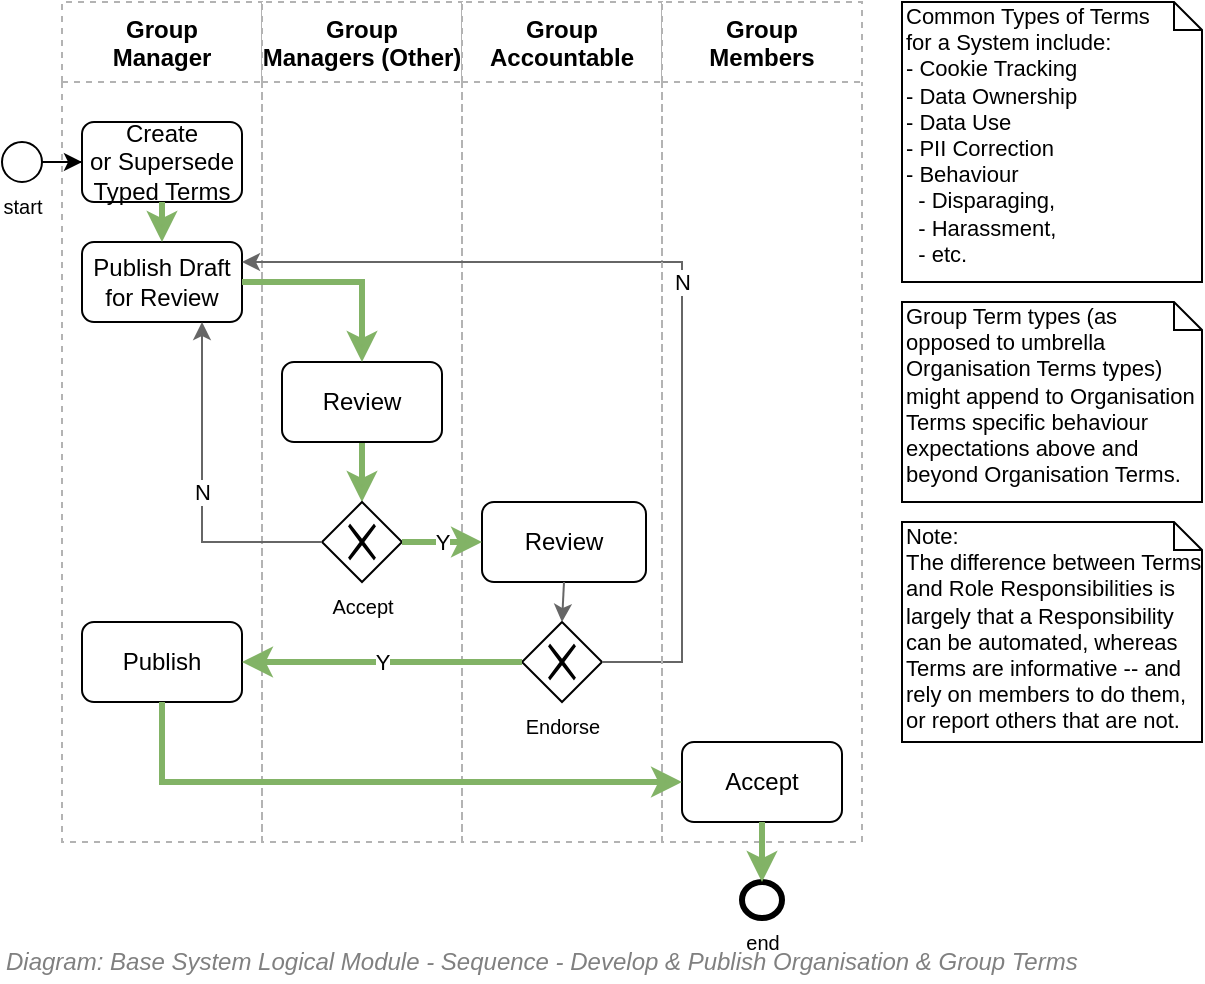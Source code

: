 <mxfile compressed="false" version="18.0.8" type="google" pages="8">
  <diagram id="MVftzYiYhS10A7Ry63_S" name="Sequence/System Logical Module - Sequence - Develop and Publish Organisation &amp; Group Terms">
    <mxGraphModel grid="1" page="1" gridSize="10" guides="1" tooltips="1" connect="1" arrows="1" fold="1" pageScale="1" pageWidth="850" pageHeight="1100" math="0" shadow="0">
      <root>
        <mxCell id="XBdlusYtN6gf60dnodGC-0" />
        <mxCell id="BXUE-lfyCYahVkj6rKOL-7" value="Notes" parent="XBdlusYtN6gf60dnodGC-0" />
        <mxCell id="ziSQfnKCuuBL8NPg01SM-17" value="Common Types of Terms &lt;br&gt;for a System include:&lt;br&gt;- Cookie Tracking&lt;br&gt;- Data Ownership&lt;br&gt;- Data Use&lt;br&gt;- PII Correction &lt;br&gt;- Behaviour &lt;br&gt;&amp;nbsp; - Disparaging, &lt;br&gt;&amp;nbsp; - Harassment,&lt;br&gt;&amp;nbsp; - etc." style="shape=note;whiteSpace=wrap;html=1;size=14;verticalAlign=top;align=left;spacingTop=-6;labelBackgroundColor=none;fillColor=#ffffff;fontSize=11;" vertex="1" parent="BXUE-lfyCYahVkj6rKOL-7">
          <mxGeometry x="570" y="240" width="150" height="140" as="geometry" />
        </mxCell>
        <mxCell id="BXUE-lfyCYahVkj6rKOL-5" value="Group Term types (as opposed to umbrella Organisation Terms types) might append to Organisation Terms specific behaviour expectations above and beyond Organisation Terms.&amp;nbsp;" style="shape=note;whiteSpace=wrap;html=1;size=14;verticalAlign=top;align=left;spacingTop=-6;labelBackgroundColor=none;fillColor=#ffffff;fontSize=11;" vertex="1" parent="BXUE-lfyCYahVkj6rKOL-7">
          <mxGeometry x="570" y="390" width="150" height="100" as="geometry" />
        </mxCell>
        <mxCell id="BXUE-lfyCYahVkj6rKOL-4" value="Note:&lt;br&gt;The difference between Terms and Role Responsibilities is largely that a Responsibility can be automated, whereas Terms are informative -- and rely on members to do them, or report others that are not." style="shape=note;whiteSpace=wrap;html=1;size=14;verticalAlign=top;align=left;spacingTop=-6;labelBackgroundColor=none;fillColor=#ffffff;fontSize=11;" vertex="1" parent="BXUE-lfyCYahVkj6rKOL-7">
          <mxGeometry x="570" y="500" width="150" height="110" as="geometry" />
        </mxCell>
        <mxCell id="e3r2JxVmM9he1NLIt1R_-37" value="BPM" parent="XBdlusYtN6gf60dnodGC-0" />
        <mxCell id="e3r2JxVmM9he1NLIt1R_-1" style="edgeStyle=orthogonalEdgeStyle;rounded=0;jumpStyle=arc;orthogonalLoop=1;jettySize=auto;html=1;entryX=0;entryY=0.5;entryDx=0;entryDy=0;fontSize=9;" edge="1" parent="e3r2JxVmM9he1NLIt1R_-37" source="e3r2JxVmM9he1NLIt1R_-2" target="e3r2JxVmM9he1NLIt1R_-5">
          <mxGeometry relative="1" as="geometry">
            <Array as="points" />
          </mxGeometry>
        </mxCell>
        <mxCell id="e3r2JxVmM9he1NLIt1R_-2" value="start" style="shape=mxgraph.bpmn.shape;html=1;verticalLabelPosition=bottom;labelBackgroundColor=#ffffff;verticalAlign=top;align=center;perimeter=ellipsePerimeter;outlineConnect=0;outline=standard;symbol=general;fontSize=10;" vertex="1" parent="e3r2JxVmM9he1NLIt1R_-37">
          <mxGeometry x="120" y="310" width="20" height="20" as="geometry" />
        </mxCell>
        <mxCell id="e3r2JxVmM9he1NLIt1R_-3" value="end" style="shape=mxgraph.bpmn.shape;html=1;verticalLabelPosition=bottom;labelBackgroundColor=#ffffff;verticalAlign=top;align=center;perimeter=ellipsePerimeter;outlineConnect=0;outline=end;symbol=general;fontSize=10;" vertex="1" parent="e3r2JxVmM9he1NLIt1R_-37">
          <mxGeometry x="490" y="680" width="20" height="18" as="geometry" />
        </mxCell>
        <mxCell id="e3r2JxVmM9he1NLIt1R_-4" value="Group &#xa;Manager" style="swimlane;fontSize=12;strokeColor=#B3B3B3;dashed=1;collapsible=0;startSize=40;" vertex="1" parent="e3r2JxVmM9he1NLIt1R_-37">
          <mxGeometry x="150" y="240" width="100" height="420" as="geometry">
            <mxRectangle x="40" y="90" width="160" height="23" as="alternateBounds" />
          </mxGeometry>
        </mxCell>
        <mxCell id="e3r2JxVmM9he1NLIt1R_-5" value="Create &lt;br&gt;or Supersede Typed Terms" style="shape=ext;rounded=1;html=1;whiteSpace=wrap;fontSize=12;" vertex="1" parent="e3r2JxVmM9he1NLIt1R_-4">
          <mxGeometry x="10" y="60" width="80" height="40" as="geometry" />
        </mxCell>
        <mxCell id="e3r2JxVmM9he1NLIt1R_-6" value="Publish Draft for Review" style="shape=ext;rounded=1;html=1;whiteSpace=wrap;fontSize=12;" vertex="1" parent="e3r2JxVmM9he1NLIt1R_-4">
          <mxGeometry x="10" y="120" width="80" height="40" as="geometry" />
        </mxCell>
        <mxCell id="e3r2JxVmM9he1NLIt1R_-7" style="edgeStyle=orthogonalEdgeStyle;rounded=0;orthogonalLoop=1;jettySize=auto;html=1;entryX=0.5;entryY=0;entryDx=0;entryDy=0;exitX=0.5;exitY=1;exitDx=0;exitDy=0;fontSize=9;fillColor=#d5e8d4;strokeColor=#82b366;strokeWidth=3;" edge="1" parent="e3r2JxVmM9he1NLIt1R_-4" source="e3r2JxVmM9he1NLIt1R_-5" target="e3r2JxVmM9he1NLIt1R_-6">
          <mxGeometry relative="1" as="geometry">
            <mxPoint x="70" y="120" as="targetPoint" />
          </mxGeometry>
        </mxCell>
        <mxCell id="ziSQfnKCuuBL8NPg01SM-9" value="Publish" style="shape=ext;rounded=1;html=1;whiteSpace=wrap;fontSize=12;" vertex="1" parent="e3r2JxVmM9he1NLIt1R_-4">
          <mxGeometry x="10" y="310" width="80" height="40" as="geometry" />
        </mxCell>
        <mxCell id="e3r2JxVmM9he1NLIt1R_-8" value="Group &#xa;Managers (Other)" style="swimlane;fontSize=12;strokeColor=#B3B3B3;dashed=1;collapsible=0;startSize=40;" vertex="1" parent="e3r2JxVmM9he1NLIt1R_-37">
          <mxGeometry x="250" y="240" width="100" height="420" as="geometry">
            <mxRectangle x="200" y="90" width="100" height="23" as="alternateBounds" />
          </mxGeometry>
        </mxCell>
        <mxCell id="ziSQfnKCuuBL8NPg01SM-3" style="edgeStyle=orthogonalEdgeStyle;rounded=0;jumpStyle=arc;orthogonalLoop=1;jettySize=auto;html=1;endArrow=classic;endFill=1;strokeColor=#82b366;fontSize=11;fillColor=#d5e8d4;strokeWidth=3;" edge="1" parent="e3r2JxVmM9he1NLIt1R_-8" source="e3r2JxVmM9he1NLIt1R_-9" target="ziSQfnKCuuBL8NPg01SM-0">
          <mxGeometry relative="1" as="geometry" />
        </mxCell>
        <mxCell id="e3r2JxVmM9he1NLIt1R_-9" value="Review" style="shape=ext;rounded=1;html=1;whiteSpace=wrap;fontSize=12;" vertex="1" parent="e3r2JxVmM9he1NLIt1R_-8">
          <mxGeometry x="10" y="180" width="80" height="40" as="geometry" />
        </mxCell>
        <mxCell id="ziSQfnKCuuBL8NPg01SM-0" value="Accept" style="shape=mxgraph.bpmn.shape;html=1;verticalLabelPosition=bottom;labelBackgroundColor=#ffffff;verticalAlign=top;align=center;perimeter=rhombusPerimeter;background=gateway;outlineConnect=0;outline=none;symbol=exclusiveGw;fontSize=10;" vertex="1" parent="e3r2JxVmM9he1NLIt1R_-8">
          <mxGeometry x="30" y="250" width="40" height="40" as="geometry" />
        </mxCell>
        <mxCell id="e3r2JxVmM9he1NLIt1R_-12" value="Group&#xa;Accountable" style="swimlane;fontSize=12;strokeColor=#B3B3B3;dashed=1;collapsible=0;startSize=40;" vertex="1" parent="e3r2JxVmM9he1NLIt1R_-37">
          <mxGeometry x="350" y="240" width="100" height="420" as="geometry">
            <mxRectangle x="300" y="90" width="120" height="23" as="alternateBounds" />
          </mxGeometry>
        </mxCell>
        <mxCell id="ziSQfnKCuuBL8NPg01SM-4" value="Review" style="shape=ext;rounded=1;html=1;whiteSpace=wrap;fontSize=12;" vertex="1" parent="e3r2JxVmM9he1NLIt1R_-12">
          <mxGeometry x="10" y="250" width="82" height="40" as="geometry" />
        </mxCell>
        <mxCell id="ziSQfnKCuuBL8NPg01SM-6" value="Endorse" style="shape=mxgraph.bpmn.shape;html=1;verticalLabelPosition=bottom;labelBackgroundColor=#ffffff;verticalAlign=top;align=center;perimeter=rhombusPerimeter;background=gateway;outlineConnect=0;outline=none;symbol=exclusiveGw;fontSize=10;" vertex="1" parent="e3r2JxVmM9he1NLIt1R_-12">
          <mxGeometry x="30" y="310" width="40" height="40" as="geometry" />
        </mxCell>
        <mxCell id="e3r2JxVmM9he1NLIt1R_-28" style="rounded=0;jumpStyle=arc;orthogonalLoop=1;jettySize=auto;html=1;endArrow=classic;endFill=1;strokeColor=#666666;fontSize=11;entryX=0.5;entryY=0;entryDx=0;entryDy=0;exitX=0.5;exitY=1;exitDx=0;exitDy=0;" edge="1" parent="e3r2JxVmM9he1NLIt1R_-12" source="ziSQfnKCuuBL8NPg01SM-4" target="ziSQfnKCuuBL8NPg01SM-6">
          <mxGeometry relative="1" as="geometry">
            <mxPoint x="100" y="280" as="sourcePoint" />
          </mxGeometry>
        </mxCell>
        <mxCell id="e3r2JxVmM9he1NLIt1R_-21" style="edgeStyle=orthogonalEdgeStyle;rounded=0;jumpStyle=arc;orthogonalLoop=1;jettySize=auto;html=1;entryX=0.5;entryY=0;entryDx=0;entryDy=0;endArrow=classic;endFill=1;strokeColor=#82b366;fontSize=11;fillColor=#d5e8d4;strokeWidth=3;" edge="1" parent="e3r2JxVmM9he1NLIt1R_-37" source="e3r2JxVmM9he1NLIt1R_-6" target="e3r2JxVmM9he1NLIt1R_-9">
          <mxGeometry relative="1" as="geometry">
            <Array as="points">
              <mxPoint x="300" y="380" />
            </Array>
          </mxGeometry>
        </mxCell>
        <mxCell id="e3r2JxVmM9he1NLIt1R_-29" value="N" style="edgeStyle=orthogonalEdgeStyle;rounded=0;jumpStyle=arc;orthogonalLoop=1;jettySize=auto;html=1;endArrow=classic;endFill=1;strokeColor=#666666;fontSize=11;exitX=1;exitY=0.5;exitDx=0;exitDy=0;entryX=1;entryY=0.25;entryDx=0;entryDy=0;" edge="1" parent="e3r2JxVmM9he1NLIt1R_-37" source="ziSQfnKCuuBL8NPg01SM-6" target="e3r2JxVmM9he1NLIt1R_-6">
          <mxGeometry relative="1" as="geometry">
            <Array as="points">
              <mxPoint x="460" y="570" />
              <mxPoint x="460" y="370" />
            </Array>
          </mxGeometry>
        </mxCell>
        <mxCell id="ziSQfnKCuuBL8NPg01SM-11" value="Group&#xa;Members" style="swimlane;fontSize=12;strokeColor=#B3B3B3;dashed=1;collapsible=0;startSize=40;" vertex="1" parent="e3r2JxVmM9he1NLIt1R_-37">
          <mxGeometry x="450" y="240" width="100" height="420" as="geometry">
            <mxRectangle x="300" y="90" width="120" height="23" as="alternateBounds" />
          </mxGeometry>
        </mxCell>
        <mxCell id="ziSQfnKCuuBL8NPg01SM-14" value="Accept" style="shape=ext;rounded=1;html=1;whiteSpace=wrap;fontSize=12;" vertex="1" parent="ziSQfnKCuuBL8NPg01SM-11">
          <mxGeometry x="10" y="370" width="80" height="40" as="geometry" />
        </mxCell>
        <mxCell id="ziSQfnKCuuBL8NPg01SM-2" value="N" style="edgeStyle=orthogonalEdgeStyle;rounded=0;jumpStyle=arc;orthogonalLoop=1;jettySize=auto;html=1;entryX=0.75;entryY=1;entryDx=0;entryDy=0;endArrow=classic;endFill=1;strokeColor=#666666;fontSize=11;" edge="1" parent="e3r2JxVmM9he1NLIt1R_-37" source="ziSQfnKCuuBL8NPg01SM-0" target="e3r2JxVmM9he1NLIt1R_-6">
          <mxGeometry relative="1" as="geometry" />
        </mxCell>
        <mxCell id="ziSQfnKCuuBL8NPg01SM-5" value="Y" style="edgeStyle=orthogonalEdgeStyle;rounded=0;jumpStyle=arc;orthogonalLoop=1;jettySize=auto;html=1;endArrow=classic;endFill=1;strokeColor=#82b366;fontSize=11;fillColor=#d5e8d4;strokeWidth=3;" edge="1" parent="e3r2JxVmM9he1NLIt1R_-37" source="ziSQfnKCuuBL8NPg01SM-0" target="ziSQfnKCuuBL8NPg01SM-4">
          <mxGeometry relative="1" as="geometry" />
        </mxCell>
        <mxCell id="ziSQfnKCuuBL8NPg01SM-10" value="Y" style="edgeStyle=none;rounded=0;jumpStyle=arc;orthogonalLoop=1;jettySize=auto;html=1;entryX=1;entryY=0.5;entryDx=0;entryDy=0;endArrow=classic;endFill=1;strokeColor=#82b366;fontSize=11;fillColor=#d5e8d4;strokeWidth=3;" edge="1" parent="e3r2JxVmM9he1NLIt1R_-37" source="ziSQfnKCuuBL8NPg01SM-6" target="ziSQfnKCuuBL8NPg01SM-9">
          <mxGeometry relative="1" as="geometry" />
        </mxCell>
        <mxCell id="ziSQfnKCuuBL8NPg01SM-15" style="edgeStyle=orthogonalEdgeStyle;rounded=0;jumpStyle=arc;orthogonalLoop=1;jettySize=auto;html=1;entryX=0;entryY=0.5;entryDx=0;entryDy=0;endArrow=classic;endFill=1;strokeColor=#82b366;fontSize=11;exitX=0.5;exitY=1;exitDx=0;exitDy=0;fillColor=#d5e8d4;strokeWidth=3;" edge="1" parent="e3r2JxVmM9he1NLIt1R_-37" source="ziSQfnKCuuBL8NPg01SM-9" target="ziSQfnKCuuBL8NPg01SM-14">
          <mxGeometry relative="1" as="geometry" />
        </mxCell>
        <mxCell id="BXUE-lfyCYahVkj6rKOL-3" style="edgeStyle=orthogonalEdgeStyle;rounded=0;jumpStyle=arc;orthogonalLoop=1;jettySize=auto;html=1;entryX=0.5;entryY=0;entryDx=0;entryDy=0;endArrow=classic;endFill=1;strokeColor=#82b366;fontSize=12;fillColor=#d5e8d4;strokeWidth=3;" edge="1" parent="e3r2JxVmM9he1NLIt1R_-37" source="ziSQfnKCuuBL8NPg01SM-14" target="e3r2JxVmM9he1NLIt1R_-3">
          <mxGeometry relative="1" as="geometry" />
        </mxCell>
        <mxCell id="e3r2JxVmM9he1NLIt1R_-36" value="Title/Diagram" parent="XBdlusYtN6gf60dnodGC-0" />
        <mxCell id="e3r2JxVmM9he1NLIt1R_-32" value="&lt;font style=&quot;font-size: 12px ; font-weight: normal&quot;&gt;&lt;i&gt;Diagram: Base System Logical Module - Sequence - Develop &amp;amp; Publish Organisation &amp;amp; Group Terms&lt;/i&gt;&lt;/font&gt;" style="text;strokeColor=none;fillColor=none;html=1;fontSize=12;fontStyle=1;verticalAlign=middle;align=left;shadow=0;glass=0;comic=0;opacity=30;fontColor=#808080;" vertex="1" parent="e3r2JxVmM9he1NLIt1R_-36">
          <mxGeometry x="120" y="710" width="520" height="20" as="geometry" />
        </mxCell>
        <mxCell id="XBdlusYtN6gf60dnodGC-1" value="About" parent="XBdlusYtN6gf60dnodGC-0" />
      </root>
    </mxGraphModel>
  </diagram>
  <diagram name="Sequence/System Logical Module - Sequence - Develop and Publish Auto-Expiring System Notifications" id="HBoDbRuSpPnQ3pOyoACm">
    <mxGraphModel dx="1422" dy="762" grid="1" gridSize="10" guides="1" tooltips="1" connect="1" arrows="1" fold="1" page="1" pageScale="1" pageWidth="850" pageHeight="1100" math="0" shadow="0">
      <root>
        <mxCell id="yu70HtHMVubJHkryknng-0" />
        <mxCell id="yu70HtHMVubJHkryknng-1" value="Notes" parent="yu70HtHMVubJHkryknng-0" />
        <mxCell id="yu70HtHMVubJHkryknng-2" value="System Notifications are &lt;br&gt;concise messages to deal with:&lt;br&gt;- Upcoming Maintenance&lt;br&gt;- Temp&amp;nbsp;Reduced Availability&lt;br&gt;- Etc." style="shape=note;whiteSpace=wrap;html=1;size=14;verticalAlign=top;align=left;spacingTop=-6;labelBackgroundColor=none;fillColor=#ffffff;fontSize=11;" parent="yu70HtHMVubJHkryknng-1" vertex="1">
          <mxGeometry x="570" y="240" width="150" height="100" as="geometry" />
        </mxCell>
        <mxCell id="yu70HtHMVubJHkryknng-44" style="edgeStyle=orthogonalEdgeStyle;rounded=0;jumpStyle=arc;orthogonalLoop=1;jettySize=auto;html=1;entryX=0.5;entryY=0;entryDx=0;entryDy=0;endArrow=classic;endFill=1;strokeColor=#666666;fontSize=12;" parent="yu70HtHMVubJHkryknng-1" source="yu70HtHMVubJHkryknng-42" target="yu70HtHMVubJHkryknng-40" edge="1">
          <mxGeometry relative="1" as="geometry">
            <Array as="points">
              <mxPoint x="400" y="500" />
              <mxPoint x="300" y="500" />
            </Array>
          </mxGeometry>
        </mxCell>
        <mxCell id="yu70HtHMVubJHkryknng-48" value="Although not optimal in terms of UX experience, the system must be able to display multiple System Notification &lt;u&gt;Titles&lt;/u&gt; at the same time (distinct from Org/Group Notification Titles)." style="shape=note;whiteSpace=wrap;html=1;size=14;verticalAlign=top;align=left;spacingTop=-6;labelBackgroundColor=none;fillColor=#ffffff;fontSize=11;" parent="yu70HtHMVubJHkryknng-1" vertex="1">
          <mxGeometry x="570" y="350" width="150" height="90" as="geometry" />
        </mxCell>
        <mxCell id="yu70HtHMVubJHkryknng-49" value="Notifications always have an expiry date and time. If Notifications are not manually removed beforehand, the system will ensure Notifications are no longer being published after their Expiry date." style="shape=note;whiteSpace=wrap;html=1;size=14;verticalAlign=top;align=left;spacingTop=-6;labelBackgroundColor=none;fillColor=#ffffff;fontSize=11;" parent="yu70HtHMVubJHkryknng-1" vertex="1">
          <mxGeometry x="570" y="540" width="150" height="110" as="geometry" />
        </mxCell>
        <mxCell id="yu70HtHMVubJHkryknng-50" value="System Notification Titles are often clear in themselves, but can be clicked to navigate to a common Notifications Board where the Notification&#39;s full text may be read." style="shape=note;whiteSpace=wrap;html=1;size=14;verticalAlign=top;align=left;spacingTop=-6;labelBackgroundColor=none;fillColor=#ffffff;fontSize=11;" parent="yu70HtHMVubJHkryknng-1" vertex="1">
          <mxGeometry x="570" y="450" width="150" height="80" as="geometry" />
        </mxCell>
        <mxCell id="yu70HtHMVubJHkryknng-5" value="BPM" parent="yu70HtHMVubJHkryknng-0" />
        <mxCell id="yu70HtHMVubJHkryknng-6" style="edgeStyle=orthogonalEdgeStyle;rounded=0;jumpStyle=arc;orthogonalLoop=1;jettySize=auto;html=1;entryX=0;entryY=0.5;entryDx=0;entryDy=0;fontSize=9;" parent="yu70HtHMVubJHkryknng-5" source="yu70HtHMVubJHkryknng-7" target="yu70HtHMVubJHkryknng-10" edge="1">
          <mxGeometry relative="1" as="geometry">
            <Array as="points" />
          </mxGeometry>
        </mxCell>
        <mxCell id="yu70HtHMVubJHkryknng-7" value="start" style="shape=mxgraph.bpmn.shape;html=1;verticalLabelPosition=bottom;labelBackgroundColor=#ffffff;verticalAlign=top;align=center;perimeter=ellipsePerimeter;outlineConnect=0;outline=standard;symbol=general;fontSize=10;" parent="yu70HtHMVubJHkryknng-5" vertex="1">
          <mxGeometry x="120" y="300" width="20" height="20" as="geometry" />
        </mxCell>
        <mxCell id="yu70HtHMVubJHkryknng-8" value="end" style="shape=mxgraph.bpmn.shape;html=1;verticalLabelPosition=bottom;labelBackgroundColor=#ffffff;verticalAlign=top;align=center;perimeter=ellipsePerimeter;outlineConnect=0;outline=end;symbol=general;fontSize=10;" parent="yu70HtHMVubJHkryknng-5" vertex="1">
          <mxGeometry x="290" y="590" width="20" height="18" as="geometry" />
        </mxCell>
        <mxCell id="yu70HtHMVubJHkryknng-9" value="System Owner" style="swimlane;fontSize=12;fontColor=#999999;strokeColor=#B3B3B3;dashed=1;collapsible=0;startSize=30;" parent="yu70HtHMVubJHkryknng-5" vertex="1">
          <mxGeometry x="150" y="240" width="100" height="330" as="geometry">
            <mxRectangle x="40" y="90" width="160" height="23" as="alternateBounds" />
          </mxGeometry>
        </mxCell>
        <mxCell id="yu70HtHMVubJHkryknng-51" style="edgeStyle=orthogonalEdgeStyle;rounded=0;jumpStyle=arc;orthogonalLoop=1;jettySize=auto;html=1;entryX=0.25;entryY=0;entryDx=0;entryDy=0;endArrow=classic;endFill=1;strokeColor=#666666;fontSize=12;exitX=0.25;exitY=1;exitDx=0;exitDy=0;" parent="yu70HtHMVubJHkryknng-9" source="yu70HtHMVubJHkryknng-10" target="yu70HtHMVubJHkryknng-13" edge="1">
          <mxGeometry relative="1" as="geometry" />
        </mxCell>
        <mxCell id="yu70HtHMVubJHkryknng-10" value="&lt;p style=&quot;line-height: 100%&quot;&gt;Issue or Expire Notification&lt;/p&gt;" style="shape=ext;rounded=1;html=1;whiteSpace=wrap;fontSize=12;" parent="yu70HtHMVubJHkryknng-9" vertex="1">
          <mxGeometry x="10" y="50" width="80" height="40" as="geometry" />
        </mxCell>
        <mxCell id="yu70HtHMVubJHkryknng-13" value="&lt;p style=&quot;line-height: 100%&quot;&gt;Retract or Expire Notification&lt;/p&gt;" style="shape=ext;rounded=1;html=1;whiteSpace=wrap;fontSize=12;" parent="yu70HtHMVubJHkryknng-9" vertex="1">
          <mxGeometry x="10" y="200" width="80" height="40" as="geometry" />
        </mxCell>
        <mxCell id="yu70HtHMVubJHkryknng-14" value="System Admin" style="swimlane;fontSize=12;fontColor=#999999;strokeColor=#B3B3B3;dashed=1;collapsible=0;startSize=30;" parent="yu70HtHMVubJHkryknng-5" vertex="1">
          <mxGeometry x="250" y="240" width="100" height="330" as="geometry">
            <mxRectangle x="200" y="90" width="100" height="23" as="alternateBounds" />
          </mxGeometry>
        </mxCell>
        <mxCell id="yu70HtHMVubJHkryknng-38" value="&lt;p style=&quot;line-height: 100%&quot;&gt;Develop &amp;amp; Publish&lt;br&gt;Notification&lt;/p&gt;" style="shape=ext;rounded=1;html=1;whiteSpace=wrap;fontSize=12;" parent="yu70HtHMVubJHkryknng-14" vertex="1">
          <mxGeometry x="10" y="120" width="80" height="40" as="geometry" />
        </mxCell>
        <mxCell id="yu70HtHMVubJHkryknng-40" value="&lt;p style=&quot;line-height: 100%&quot;&gt;Remove Notification&lt;/p&gt;" style="shape=ext;rounded=1;html=1;whiteSpace=wrap;fontSize=12;" parent="yu70HtHMVubJHkryknng-14" vertex="1">
          <mxGeometry x="10" y="280" width="80" height="40" as="geometry" />
        </mxCell>
        <mxCell id="yu70HtHMVubJHkryknng-28" style="edgeStyle=orthogonalEdgeStyle;rounded=0;jumpStyle=arc;orthogonalLoop=1;jettySize=auto;html=1;entryX=0.5;entryY=0;entryDx=0;entryDy=0;endArrow=classic;endFill=1;strokeColor=#666666;fontSize=11;exitX=0.5;exitY=1;exitDx=0;exitDy=0;" parent="yu70HtHMVubJHkryknng-5" source="yu70HtHMVubJHkryknng-38" target="yu70HtHMVubJHkryknng-13" edge="1">
          <mxGeometry relative="1" as="geometry">
            <mxPoint x="380" y="560" as="sourcePoint" />
          </mxGeometry>
        </mxCell>
        <mxCell id="yu70HtHMVubJHkryknng-29" style="edgeStyle=orthogonalEdgeStyle;rounded=0;jumpStyle=arc;orthogonalLoop=1;jettySize=auto;html=1;entryX=0.5;entryY=0;entryDx=0;entryDy=0;endArrow=classic;endFill=1;strokeColor=#666666;fontSize=11;exitX=0.5;exitY=1;exitDx=0;exitDy=0;" parent="yu70HtHMVubJHkryknng-5" source="yu70HtHMVubJHkryknng-13" target="yu70HtHMVubJHkryknng-40" edge="1">
          <mxGeometry relative="1" as="geometry">
            <mxPoint x="460" y="620" as="targetPoint" />
          </mxGeometry>
        </mxCell>
        <mxCell id="yu70HtHMVubJHkryknng-30" style="edgeStyle=orthogonalEdgeStyle;rounded=0;jumpStyle=arc;orthogonalLoop=1;jettySize=auto;html=1;entryX=0.5;entryY=0;entryDx=0;entryDy=0;endArrow=classic;endFill=1;strokeColor=#666666;fontSize=12;exitX=0.5;exitY=1;exitDx=0;exitDy=0;" parent="yu70HtHMVubJHkryknng-5" source="yu70HtHMVubJHkryknng-40" target="yu70HtHMVubJHkryknng-8" edge="1">
          <mxGeometry relative="1" as="geometry">
            <mxPoint x="500" y="640" as="sourcePoint" />
          </mxGeometry>
        </mxCell>
        <mxCell id="yu70HtHMVubJHkryknng-39" style="edgeStyle=orthogonalEdgeStyle;rounded=0;jumpStyle=arc;orthogonalLoop=1;jettySize=auto;html=1;entryX=0.5;entryY=0;entryDx=0;entryDy=0;endArrow=classic;endFill=1;strokeColor=#666666;fontSize=11;exitX=0.5;exitY=1;exitDx=0;exitDy=0;" parent="yu70HtHMVubJHkryknng-5" source="yu70HtHMVubJHkryknng-10" target="yu70HtHMVubJHkryknng-38" edge="1">
          <mxGeometry relative="1" as="geometry">
            <Array as="points">
              <mxPoint x="200" y="340" />
              <mxPoint x="300" y="340" />
            </Array>
            <mxPoint x="240" y="370" as="sourcePoint" />
            <mxPoint x="300" y="410" as="targetPoint" />
          </mxGeometry>
        </mxCell>
        <mxCell id="yu70HtHMVubJHkryknng-41" value="System Daemon" style="swimlane;fontSize=12;fontColor=#999999;strokeColor=#B3B3B3;dashed=1;collapsible=0;startSize=30;" parent="yu70HtHMVubJHkryknng-5" vertex="1">
          <mxGeometry x="350" y="240" width="100" height="330" as="geometry">
            <mxRectangle x="200" y="90" width="100" height="23" as="alternateBounds" />
          </mxGeometry>
        </mxCell>
        <mxCell id="yu70HtHMVubJHkryknng-42" value="Auto Retire Message @ &lt;font style=&quot;font-size: 9px&quot;&gt;Expiry Date/ Time&lt;/font&gt;" style="html=1;whiteSpace=wrap;rounded=1;dropTarget=0;fontFamily=Helvetica;fontSize=12;fontColor=#000000;align=center;strokeColor=#000000;fillColor=#ffffff;" parent="yu70HtHMVubJHkryknng-41" vertex="1">
          <mxGeometry x="10" y="200" width="80" height="50" as="geometry" />
        </mxCell>
        <mxCell id="yu70HtHMVubJHkryknng-31" value="Title/Diagram" parent="yu70HtHMVubJHkryknng-0" />
        <mxCell id="yu70HtHMVubJHkryknng-32" value="&lt;font style=&quot;font-size: 12px ; font-weight: normal&quot;&gt;&lt;i&gt;Diagram: Base System Logical Module - Sequence - Develop &amp;amp; Publish Auto-Expiring System Notifications&lt;/i&gt;&lt;/font&gt;" style="text;strokeColor=none;fillColor=none;html=1;fontSize=12;fontStyle=1;verticalAlign=middle;align=left;shadow=0;glass=0;comic=0;opacity=30;fontColor=#808080;" parent="yu70HtHMVubJHkryknng-31" vertex="1">
          <mxGeometry x="120" y="660" width="520" height="20" as="geometry" />
        </mxCell>
        <mxCell id="yu70HtHMVubJHkryknng-37" value="About" parent="yu70HtHMVubJHkryknng-0" />
      </root>
    </mxGraphModel>
  </diagram>
  <diagram name="Sequence/System Logical Module - Sequence - Develop and Publish Auto-Expiring Org/Group Notifications" id="9e4z9oer9BDF4MBi6cfR">
    <mxGraphModel dx="1422" dy="762" grid="1" gridSize="10" guides="1" tooltips="1" connect="1" arrows="1" fold="1" page="1" pageScale="1" pageWidth="850" pageHeight="1100" math="0" shadow="0">
      <root>
        <mxCell id="qoTV9ML0fi1YhnpQZzQ--0" />
        <mxCell id="qoTV9ML0fi1YhnpQZzQ--1" value="Notes" parent="qoTV9ML0fi1YhnpQZzQ--0" />
        <mxCell id="qoTV9ML0fi1YhnpQZzQ--2" value="Org/Group Notifications are &lt;br&gt;concise messages to deal with:&lt;br&gt;- Breaking News&lt;br&gt;- Etc." style="shape=note;whiteSpace=wrap;html=1;size=14;verticalAlign=top;align=left;spacingTop=-6;labelBackgroundColor=none;fillColor=#ffffff;fontSize=11;" parent="qoTV9ML0fi1YhnpQZzQ--1" vertex="1">
          <mxGeometry x="570" y="240" width="150" height="70" as="geometry" />
        </mxCell>
        <mxCell id="qoTV9ML0fi1YhnpQZzQ--3" style="edgeStyle=orthogonalEdgeStyle;rounded=0;jumpStyle=arc;orthogonalLoop=1;jettySize=auto;html=1;entryX=0.5;entryY=0;entryDx=0;entryDy=0;endArrow=classic;endFill=1;strokeColor=#666666;fontSize=12;" parent="qoTV9ML0fi1YhnpQZzQ--1" source="qoTV9ML0fi1YhnpQZzQ--23" target="qoTV9ML0fi1YhnpQZzQ--17" edge="1">
          <mxGeometry relative="1" as="geometry">
            <Array as="points">
              <mxPoint x="400" y="480" />
              <mxPoint x="300" y="480" />
            </Array>
          </mxGeometry>
        </mxCell>
        <mxCell id="qoTV9ML0fi1YhnpQZzQ--4" value="Although not optimal in terms of UX experience, the system must be able to display multiple Organisation/Group Notification &lt;u&gt;Titles&lt;/u&gt; at the same time (distinct from System Notifications).." style="shape=note;whiteSpace=wrap;html=1;size=14;verticalAlign=top;align=left;spacingTop=-6;labelBackgroundColor=none;fillColor=#ffffff;fontSize=11;" parent="qoTV9ML0fi1YhnpQZzQ--1" vertex="1">
          <mxGeometry x="570" y="320" width="150" height="90" as="geometry" />
        </mxCell>
        <mxCell id="qoTV9ML0fi1YhnpQZzQ--5" value="Notifications always have an expiry date and time. If Notifications are not manually removed beforehand, the system will ensure Notifications are no longer being published after their Expiry date." style="shape=note;whiteSpace=wrap;html=1;size=14;verticalAlign=top;align=left;spacingTop=-6;labelBackgroundColor=none;fillColor=#ffffff;fontSize=11;" parent="qoTV9ML0fi1YhnpQZzQ--1" vertex="1">
          <mxGeometry x="570" y="510" width="150" height="110" as="geometry" />
        </mxCell>
        <mxCell id="qoTV9ML0fi1YhnpQZzQ--6" value="Notification Titles are often clear in themselves, but can be clicked to navigate to a common Notifications Board where the Notification&#39;s full text may be read." style="shape=note;whiteSpace=wrap;html=1;size=14;verticalAlign=top;align=left;spacingTop=-6;labelBackgroundColor=none;fillColor=#ffffff;fontSize=11;" parent="qoTV9ML0fi1YhnpQZzQ--1" vertex="1">
          <mxGeometry x="570" y="420" width="150" height="80" as="geometry" />
        </mxCell>
        <mxCell id="qoTV9ML0fi1YhnpQZzQ--7" value="BPM" parent="qoTV9ML0fi1YhnpQZzQ--0" />
        <mxCell id="qoTV9ML0fi1YhnpQZzQ--8" style="edgeStyle=orthogonalEdgeStyle;rounded=0;jumpStyle=arc;orthogonalLoop=1;jettySize=auto;html=1;entryX=0;entryY=0.5;entryDx=0;entryDy=0;fontSize=9;" parent="qoTV9ML0fi1YhnpQZzQ--7" source="qoTV9ML0fi1YhnpQZzQ--9" target="qoTV9ML0fi1YhnpQZzQ--13" edge="1">
          <mxGeometry relative="1" as="geometry">
            <Array as="points" />
          </mxGeometry>
        </mxCell>
        <mxCell id="qoTV9ML0fi1YhnpQZzQ--9" value="start" style="shape=mxgraph.bpmn.shape;html=1;verticalLabelPosition=bottom;labelBackgroundColor=#ffffff;verticalAlign=top;align=center;perimeter=ellipsePerimeter;outlineConnect=0;outline=standard;symbol=general;fontSize=10;" parent="qoTV9ML0fi1YhnpQZzQ--7" vertex="1">
          <mxGeometry x="120" y="280" width="20" height="20" as="geometry" />
        </mxCell>
        <mxCell id="qoTV9ML0fi1YhnpQZzQ--10" value="end" style="shape=mxgraph.bpmn.shape;html=1;verticalLabelPosition=bottom;labelBackgroundColor=#ffffff;verticalAlign=top;align=center;perimeter=ellipsePerimeter;outlineConnect=0;outline=end;symbol=general;fontSize=10;" parent="qoTV9ML0fi1YhnpQZzQ--7" vertex="1">
          <mxGeometry x="290" y="570" width="20" height="18" as="geometry" />
        </mxCell>
        <mxCell id="qoTV9ML0fi1YhnpQZzQ--11" value="Org/Group Manager" style="swimlane;fontSize=9;fontColor=#999999;strokeColor=#B3B3B3;dashed=1;collapsible=0;" parent="qoTV9ML0fi1YhnpQZzQ--7" vertex="1">
          <mxGeometry x="150" y="240" width="100" height="310" as="geometry">
            <mxRectangle x="40" y="90" width="160" height="23" as="alternateBounds" />
          </mxGeometry>
        </mxCell>
        <mxCell id="qoTV9ML0fi1YhnpQZzQ--12" style="edgeStyle=orthogonalEdgeStyle;rounded=0;jumpStyle=arc;orthogonalLoop=1;jettySize=auto;html=1;entryX=0.25;entryY=0;entryDx=0;entryDy=0;endArrow=classic;endFill=1;strokeColor=#666666;fontSize=12;exitX=0.25;exitY=1;exitDx=0;exitDy=0;" parent="qoTV9ML0fi1YhnpQZzQ--11" source="qoTV9ML0fi1YhnpQZzQ--13" target="qoTV9ML0fi1YhnpQZzQ--14" edge="1">
          <mxGeometry relative="1" as="geometry" />
        </mxCell>
        <mxCell id="qoTV9ML0fi1YhnpQZzQ--13" value="&lt;p style=&quot;line-height: 100%&quot;&gt;Issue or Expire Notification&lt;/p&gt;" style="shape=ext;rounded=1;html=1;whiteSpace=wrap;fontSize=12;" parent="qoTV9ML0fi1YhnpQZzQ--11" vertex="1">
          <mxGeometry x="10" y="30" width="80" height="40" as="geometry" />
        </mxCell>
        <mxCell id="qoTV9ML0fi1YhnpQZzQ--14" value="&lt;p style=&quot;line-height: 100%&quot;&gt;Retract or Expire Notification&lt;/p&gt;" style="shape=ext;rounded=1;html=1;whiteSpace=wrap;fontSize=12;" parent="qoTV9ML0fi1YhnpQZzQ--11" vertex="1">
          <mxGeometry x="10" y="180" width="80" height="40" as="geometry" />
        </mxCell>
        <mxCell id="qoTV9ML0fi1YhnpQZzQ--15" value="Org/Group Coordinator" style="swimlane;fontSize=9;fontColor=#999999;strokeColor=#B3B3B3;dashed=1;collapsible=0;" parent="qoTV9ML0fi1YhnpQZzQ--7" vertex="1">
          <mxGeometry x="250" y="240" width="100" height="310" as="geometry">
            <mxRectangle x="200" y="90" width="100" height="23" as="alternateBounds" />
          </mxGeometry>
        </mxCell>
        <mxCell id="qoTV9ML0fi1YhnpQZzQ--16" value="&lt;p style=&quot;line-height: 100%&quot;&gt;Develop &amp;amp; Publish&lt;br&gt;Notification&lt;/p&gt;" style="shape=ext;rounded=1;html=1;whiteSpace=wrap;fontSize=12;" parent="qoTV9ML0fi1YhnpQZzQ--15" vertex="1">
          <mxGeometry x="10" y="100" width="80" height="40" as="geometry" />
        </mxCell>
        <mxCell id="qoTV9ML0fi1YhnpQZzQ--17" value="&lt;p style=&quot;line-height: 100%&quot;&gt;Remove Notification&lt;/p&gt;" style="shape=ext;rounded=1;html=1;whiteSpace=wrap;fontSize=12;" parent="qoTV9ML0fi1YhnpQZzQ--15" vertex="1">
          <mxGeometry x="10" y="260" width="80" height="40" as="geometry" />
        </mxCell>
        <mxCell id="qoTV9ML0fi1YhnpQZzQ--18" style="edgeStyle=orthogonalEdgeStyle;rounded=0;jumpStyle=arc;orthogonalLoop=1;jettySize=auto;html=1;entryX=0.5;entryY=0;entryDx=0;entryDy=0;endArrow=classic;endFill=1;strokeColor=#666666;fontSize=11;exitX=0.5;exitY=1;exitDx=0;exitDy=0;" parent="qoTV9ML0fi1YhnpQZzQ--7" source="qoTV9ML0fi1YhnpQZzQ--16" target="qoTV9ML0fi1YhnpQZzQ--14" edge="1">
          <mxGeometry relative="1" as="geometry">
            <mxPoint x="380" y="540" as="sourcePoint" />
          </mxGeometry>
        </mxCell>
        <mxCell id="qoTV9ML0fi1YhnpQZzQ--19" style="edgeStyle=orthogonalEdgeStyle;rounded=0;jumpStyle=arc;orthogonalLoop=1;jettySize=auto;html=1;entryX=0.5;entryY=0;entryDx=0;entryDy=0;endArrow=classic;endFill=1;strokeColor=#666666;fontSize=11;exitX=0.5;exitY=1;exitDx=0;exitDy=0;" parent="qoTV9ML0fi1YhnpQZzQ--7" source="qoTV9ML0fi1YhnpQZzQ--14" target="qoTV9ML0fi1YhnpQZzQ--17" edge="1">
          <mxGeometry relative="1" as="geometry">
            <mxPoint x="460" y="600" as="targetPoint" />
          </mxGeometry>
        </mxCell>
        <mxCell id="qoTV9ML0fi1YhnpQZzQ--20" style="edgeStyle=orthogonalEdgeStyle;rounded=0;jumpStyle=arc;orthogonalLoop=1;jettySize=auto;html=1;entryX=0.5;entryY=0;entryDx=0;entryDy=0;endArrow=classic;endFill=1;strokeColor=#666666;fontSize=12;exitX=0.5;exitY=1;exitDx=0;exitDy=0;" parent="qoTV9ML0fi1YhnpQZzQ--7" source="qoTV9ML0fi1YhnpQZzQ--17" target="qoTV9ML0fi1YhnpQZzQ--10" edge="1">
          <mxGeometry relative="1" as="geometry">
            <mxPoint x="500" y="620" as="sourcePoint" />
          </mxGeometry>
        </mxCell>
        <mxCell id="qoTV9ML0fi1YhnpQZzQ--21" style="edgeStyle=orthogonalEdgeStyle;rounded=0;jumpStyle=arc;orthogonalLoop=1;jettySize=auto;html=1;entryX=0.5;entryY=0;entryDx=0;entryDy=0;endArrow=classic;endFill=1;strokeColor=#666666;fontSize=11;exitX=0.5;exitY=1;exitDx=0;exitDy=0;" parent="qoTV9ML0fi1YhnpQZzQ--7" source="qoTV9ML0fi1YhnpQZzQ--13" target="qoTV9ML0fi1YhnpQZzQ--16" edge="1">
          <mxGeometry relative="1" as="geometry">
            <Array as="points">
              <mxPoint x="200" y="320" />
              <mxPoint x="300" y="320" />
            </Array>
            <mxPoint x="240" y="350" as="sourcePoint" />
            <mxPoint x="300" y="390" as="targetPoint" />
          </mxGeometry>
        </mxCell>
        <mxCell id="qoTV9ML0fi1YhnpQZzQ--22" value="System Daemon" style="swimlane;fontSize=9;fontColor=#999999;strokeColor=#B3B3B3;dashed=1;collapsible=0;" parent="qoTV9ML0fi1YhnpQZzQ--7" vertex="1">
          <mxGeometry x="350" y="240" width="100" height="310" as="geometry">
            <mxRectangle x="200" y="90" width="100" height="23" as="alternateBounds" />
          </mxGeometry>
        </mxCell>
        <mxCell id="qoTV9ML0fi1YhnpQZzQ--23" value="Auto Retire Notification @ &lt;font style=&quot;font-size: 9px&quot;&gt;Expiry Date/ Time&lt;/font&gt;" style="html=1;whiteSpace=wrap;rounded=1;dropTarget=0;fontFamily=Helvetica;fontSize=12;fontColor=#000000;align=center;strokeColor=#000000;fillColor=#ffffff;" parent="qoTV9ML0fi1YhnpQZzQ--22" vertex="1">
          <mxGeometry x="10" y="180" width="80" height="50" as="geometry" />
        </mxCell>
        <mxCell id="qoTV9ML0fi1YhnpQZzQ--24" value="Title/Diagram" parent="qoTV9ML0fi1YhnpQZzQ--0" />
        <mxCell id="qoTV9ML0fi1YhnpQZzQ--25" value="&lt;font style=&quot;font-size: 12px ; font-weight: normal&quot;&gt;&lt;i&gt;Diagram: Base System Logical Module - Sequence - Develop &amp;amp; Publish Auto-Expiring Org/Group Notifications&lt;/i&gt;&lt;/font&gt;" style="text;strokeColor=none;fillColor=none;html=1;fontSize=12;fontStyle=1;verticalAlign=middle;align=left;shadow=0;glass=0;comic=0;opacity=30;fontColor=#808080;" parent="qoTV9ML0fi1YhnpQZzQ--24" vertex="1">
          <mxGeometry x="120" y="620" width="520" height="20" as="geometry" />
        </mxCell>
        <mxCell id="qoTV9ML0fi1YhnpQZzQ--30" value="About" parent="qoTV9ML0fi1YhnpQZzQ--0" />
      </root>
    </mxGraphModel>
  </diagram>
  <diagram id="YMsq_jnB0PM7RC-cSg19" name="Sequence/Media Logical Module/Endorsement Workflow">
    <mxGraphModel dx="1422" dy="762" grid="1" gridSize="10" guides="1" tooltips="1" connect="1" arrows="1" fold="1" page="1" pageScale="1" pageWidth="827" pageHeight="1169" math="0" shadow="0">
      <root>
        <mxCell id="tk65oYgh2Pg083-FGu2U-0" />
        <mxCell id="tk65oYgh2Pg083-FGu2U-1" parent="tk65oYgh2Pg083-FGu2U-0" />
        <mxCell id="tk65oYgh2Pg083-FGu2U-3" value="&lt;font style=&quot;font-size: 12px&quot;&gt;&lt;span style=&quot;font-size: 12px&quot;&gt;Diagram: Media Logical Module -&amp;nbsp;&lt;/span&gt;Sequence - Endorsement Sequence&lt;/font&gt;" style="text;strokeColor=none;fillColor=none;html=1;fontSize=12;fontStyle=2;verticalAlign=middle;align=left;shadow=0;glass=0;comic=0;opacity=30;fontColor=#808080;" parent="tk65oYgh2Pg083-FGu2U-1" vertex="1">
          <mxGeometry x="120" y="740" width="520" height="20" as="geometry" />
        </mxCell>
      </root>
    </mxGraphModel>
  </diagram>
  <diagram id="Jc1K8y7sC8uup8_3mSj9" name="Page-365">
    <mxGraphModel dx="1422" dy="762" grid="1" gridSize="10" guides="1" tooltips="1" connect="1" arrows="1" fold="1" page="1" pageScale="1" pageWidth="827" pageHeight="1169" math="0" shadow="0">
      <root>
        <mxCell id="izw3Qo7lZXw8UkypVAKQ-0" />
        <mxCell id="izw3Qo7lZXw8UkypVAKQ-1" parent="izw3Qo7lZXw8UkypVAKQ-0" />
        <mxCell id="izw3Qo7lZXw8UkypVAKQ-2" value="" style="shape=mxgraph.bpmn.shape;html=1;verticalLabelPosition=bottom;labelBackgroundColor=#ffffff;verticalAlign=top;align=center;perimeter=ellipsePerimeter;outlineConnect=0;outline=standard;symbol=timer;fontSize=12;" parent="izw3Qo7lZXw8UkypVAKQ-1" vertex="1">
          <mxGeometry x="120" y="767" width="30" height="30" as="geometry" />
        </mxCell>
        <mxCell id="izw3Qo7lZXw8UkypVAKQ-3" value="" style="shape=mxgraph.bpmn.shape;html=1;verticalLabelPosition=bottom;labelBackgroundColor=#ffffff;verticalAlign=top;align=center;perimeter=ellipsePerimeter;outlineConnect=0;outline=standard;symbol=message;fontSize=11;" parent="izw3Qo7lZXw8UkypVAKQ-1" vertex="1">
          <mxGeometry x="120" y="334" width="30" height="30" as="geometry" />
        </mxCell>
        <mxCell id="izw3Qo7lZXw8UkypVAKQ-4" style="edgeStyle=orthogonalEdgeStyle;rounded=0;orthogonalLoop=1;jettySize=auto;html=1;entryX=1;entryY=0.5;entryDx=0;entryDy=0;fontSize=11;" parent="izw3Qo7lZXw8UkypVAKQ-1" source="izw3Qo7lZXw8UkypVAKQ-24" target="izw3Qo7lZXw8UkypVAKQ-3" edge="1">
          <mxGeometry relative="1" as="geometry" />
        </mxCell>
        <mxCell id="izw3Qo7lZXw8UkypVAKQ-5" style="edgeStyle=orthogonalEdgeStyle;rounded=0;jumpStyle=arc;orthogonalLoop=1;jettySize=auto;html=1;fontSize=9;entryX=1;entryY=0.5;entryDx=0;entryDy=0;exitX=0.5;exitY=1;exitDx=0;exitDy=0;" parent="izw3Qo7lZXw8UkypVAKQ-1" source="izw3Qo7lZXw8UkypVAKQ-78" target="izw3Qo7lZXw8UkypVAKQ-35" edge="1">
          <mxGeometry relative="1" as="geometry">
            <Array as="points">
              <mxPoint x="530" y="1012" />
              <mxPoint x="439" y="1012" />
              <mxPoint x="439" y="782" />
            </Array>
          </mxGeometry>
        </mxCell>
        <mxCell id="izw3Qo7lZXw8UkypVAKQ-6" style="edgeStyle=orthogonalEdgeStyle;rounded=0;jumpStyle=arc;orthogonalLoop=1;jettySize=auto;html=1;fontSize=9;entryX=1;entryY=0.5;entryDx=0;entryDy=0;exitX=0.5;exitY=1;exitDx=0;exitDy=0;" parent="izw3Qo7lZXw8UkypVAKQ-1" source="izw3Qo7lZXw8UkypVAKQ-72" target="izw3Qo7lZXw8UkypVAKQ-35" edge="1">
          <mxGeometry relative="1" as="geometry">
            <Array as="points">
              <mxPoint x="570" y="1012" />
              <mxPoint x="439" y="1012" />
              <mxPoint x="439" y="782" />
            </Array>
          </mxGeometry>
        </mxCell>
        <mxCell id="izw3Qo7lZXw8UkypVAKQ-7" style="edgeStyle=orthogonalEdgeStyle;rounded=0;jumpStyle=arc;orthogonalLoop=1;jettySize=auto;html=1;entryX=1;entryY=0.5;entryDx=0;entryDy=0;fontSize=9;exitX=0.5;exitY=1;exitDx=0;exitDy=0;" parent="izw3Qo7lZXw8UkypVAKQ-1" source="izw3Qo7lZXw8UkypVAKQ-80" target="izw3Qo7lZXw8UkypVAKQ-35" edge="1">
          <mxGeometry relative="1" as="geometry">
            <Array as="points">
              <mxPoint x="518" y="1030" />
              <mxPoint x="439" y="1030" />
              <mxPoint x="439" y="782" />
            </Array>
          </mxGeometry>
        </mxCell>
        <mxCell id="izw3Qo7lZXw8UkypVAKQ-8" style="edgeStyle=orthogonalEdgeStyle;rounded=0;jumpStyle=arc;orthogonalLoop=1;jettySize=auto;html=1;entryX=0;entryY=0.5;entryDx=0;entryDy=0;fontSize=9;" parent="izw3Qo7lZXw8UkypVAKQ-1" source="izw3Qo7lZXw8UkypVAKQ-9" target="izw3Qo7lZXw8UkypVAKQ-23" edge="1">
          <mxGeometry relative="1" as="geometry">
            <Array as="points" />
          </mxGeometry>
        </mxCell>
        <mxCell id="izw3Qo7lZXw8UkypVAKQ-9" value="start" style="shape=mxgraph.bpmn.shape;html=1;verticalLabelPosition=bottom;labelBackgroundColor=#ffffff;verticalAlign=top;align=center;perimeter=ellipsePerimeter;outlineConnect=0;outline=standard;symbol=general;fontSize=10;" parent="izw3Qo7lZXw8UkypVAKQ-1" vertex="1">
          <mxGeometry x="120" y="280" width="20" height="18" as="geometry" />
        </mxCell>
        <mxCell id="izw3Qo7lZXw8UkypVAKQ-10" style="edgeStyle=orthogonalEdgeStyle;rounded=0;orthogonalLoop=1;jettySize=auto;html=1;entryX=0;entryY=0.5;entryDx=0;entryDy=0;fontSize=9;" parent="izw3Qo7lZXw8UkypVAKQ-1" source="izw3Qo7lZXw8UkypVAKQ-28" target="izw3Qo7lZXw8UkypVAKQ-52" edge="1">
          <mxGeometry relative="1" as="geometry" />
        </mxCell>
        <mxCell id="izw3Qo7lZXw8UkypVAKQ-11" style="edgeStyle=elbowEdgeStyle;rounded=0;orthogonalLoop=1;jettySize=auto;html=1;entryX=1;entryY=0.25;entryDx=0;entryDy=0;fontSize=9;exitX=0.5;exitY=1;exitDx=0;exitDy=0;" parent="izw3Qo7lZXw8UkypVAKQ-1" source="izw3Qo7lZXw8UkypVAKQ-52" target="izw3Qo7lZXw8UkypVAKQ-30" edge="1">
          <mxGeometry relative="1" as="geometry">
            <Array as="points">
              <mxPoint x="360" y="460" />
            </Array>
          </mxGeometry>
        </mxCell>
        <mxCell id="izw3Qo7lZXw8UkypVAKQ-12" style="edgeStyle=elbowEdgeStyle;rounded=0;orthogonalLoop=1;jettySize=auto;html=1;entryX=1;entryY=0.75;entryDx=0;entryDy=0;fontSize=9;exitX=1;exitY=0.5;exitDx=0;exitDy=0;" parent="izw3Qo7lZXw8UkypVAKQ-1" source="izw3Qo7lZXw8UkypVAKQ-61" target="izw3Qo7lZXw8UkypVAKQ-30" edge="1">
          <mxGeometry relative="1" as="geometry">
            <Array as="points">
              <mxPoint x="530" y="540" />
            </Array>
          </mxGeometry>
        </mxCell>
        <mxCell id="izw3Qo7lZXw8UkypVAKQ-13" style="edgeStyle=orthogonalEdgeStyle;rounded=0;orthogonalLoop=1;jettySize=auto;html=1;exitX=1;exitY=0.5;exitDx=0;exitDy=0;entryX=0;entryY=0.5;entryDx=0;entryDy=0;fontSize=9;" parent="izw3Qo7lZXw8UkypVAKQ-1" source="izw3Qo7lZXw8UkypVAKQ-31" target="izw3Qo7lZXw8UkypVAKQ-63" edge="1">
          <mxGeometry relative="1" as="geometry">
            <Array as="points">
              <mxPoint x="330" y="519" />
              <mxPoint x="330" y="519" />
            </Array>
          </mxGeometry>
        </mxCell>
        <mxCell id="izw3Qo7lZXw8UkypVAKQ-14" style="rounded=0;jumpStyle=arc;orthogonalLoop=1;jettySize=auto;html=1;entryX=1;entryY=0.5;entryDx=0;entryDy=0;fontSize=9;exitX=0;exitY=0.5;exitDx=0;exitDy=0;" parent="izw3Qo7lZXw8UkypVAKQ-1" source="izw3Qo7lZXw8UkypVAKQ-56" target="izw3Qo7lZXw8UkypVAKQ-34" edge="1">
          <mxGeometry relative="1" as="geometry" />
        </mxCell>
        <mxCell id="izw3Qo7lZXw8UkypVAKQ-15" style="edgeStyle=elbowEdgeStyle;rounded=0;jumpStyle=arc;orthogonalLoop=1;jettySize=auto;html=1;entryX=1;entryY=0.5;entryDx=0;entryDy=0;fontSize=9;exitX=1;exitY=0.5;exitDx=0;exitDy=0;" parent="izw3Qo7lZXw8UkypVAKQ-1" source="izw3Qo7lZXw8UkypVAKQ-55" target="izw3Qo7lZXw8UkypVAKQ-30" edge="1">
          <mxGeometry relative="1" as="geometry">
            <Array as="points">
              <mxPoint x="550" y="590" />
            </Array>
          </mxGeometry>
        </mxCell>
        <mxCell id="izw3Qo7lZXw8UkypVAKQ-16" style="edgeStyle=elbowEdgeStyle;rounded=0;jumpStyle=arc;orthogonalLoop=1;jettySize=auto;html=1;entryX=1;entryY=0.5;entryDx=0;entryDy=0;fontSize=9;exitX=0.5;exitY=1;exitDx=0;exitDy=0;" parent="izw3Qo7lZXw8UkypVAKQ-1" source="izw3Qo7lZXw8UkypVAKQ-45" target="izw3Qo7lZXw8UkypVAKQ-21" edge="1">
          <mxGeometry relative="1" as="geometry">
            <Array as="points">
              <mxPoint x="259" y="1010" />
            </Array>
          </mxGeometry>
        </mxCell>
        <mxCell id="izw3Qo7lZXw8UkypVAKQ-17" style="edgeStyle=orthogonalEdgeStyle;rounded=0;jumpStyle=arc;orthogonalLoop=1;jettySize=auto;html=1;fontSize=9;exitX=1;exitY=0.5;exitDx=0;exitDy=0;" parent="izw3Qo7lZXw8UkypVAKQ-1" source="izw3Qo7lZXw8UkypVAKQ-38" target="izw3Qo7lZXw8UkypVAKQ-71" edge="1">
          <mxGeometry relative="1" as="geometry">
            <mxPoint x="309" y="1012" as="sourcePoint" />
          </mxGeometry>
        </mxCell>
        <mxCell id="izw3Qo7lZXw8UkypVAKQ-18" style="edgeStyle=orthogonalEdgeStyle;rounded=0;jumpStyle=arc;orthogonalLoop=1;jettySize=auto;html=1;entryX=0;entryY=0.5;entryDx=0;entryDy=0;fontSize=9;" parent="izw3Qo7lZXw8UkypVAKQ-1" source="izw3Qo7lZXw8UkypVAKQ-33" target="izw3Qo7lZXw8UkypVAKQ-68" edge="1">
          <mxGeometry relative="1" as="geometry">
            <Array as="points" />
          </mxGeometry>
        </mxCell>
        <mxCell id="izw3Qo7lZXw8UkypVAKQ-19" style="edgeStyle=orthogonalEdgeStyle;rounded=0;orthogonalLoop=1;jettySize=auto;html=1;entryX=1;entryY=0.5;entryDx=0;entryDy=0;exitX=0;exitY=0.5;exitDx=0;exitDy=0;fontSize=9;" parent="izw3Qo7lZXw8UkypVAKQ-1" source="izw3Qo7lZXw8UkypVAKQ-57" target="izw3Qo7lZXw8UkypVAKQ-47" edge="1">
          <mxGeometry relative="1" as="geometry">
            <mxPoint x="470.143" y="679.857" as="sourcePoint" />
            <mxPoint x="210" y="920" as="targetPoint" />
            <Array as="points" />
          </mxGeometry>
        </mxCell>
        <mxCell id="izw3Qo7lZXw8UkypVAKQ-20" style="edgeStyle=elbowEdgeStyle;rounded=0;jumpStyle=arc;orthogonalLoop=1;jettySize=auto;html=1;entryX=1;entryY=0.5;entryDx=0;entryDy=0;fontSize=9;exitX=0.75;exitY=0;exitDx=0;exitDy=0;" parent="izw3Qo7lZXw8UkypVAKQ-1" source="izw3Qo7lZXw8UkypVAKQ-74" target="izw3Qo7lZXw8UkypVAKQ-24" edge="1">
          <mxGeometry relative="1" as="geometry">
            <Array as="points">
              <mxPoint x="660" y="660" />
              <mxPoint x="760" y="670" />
            </Array>
          </mxGeometry>
        </mxCell>
        <mxCell id="izw3Qo7lZXw8UkypVAKQ-21" value="end" style="shape=mxgraph.bpmn.shape;html=1;verticalLabelPosition=bottom;labelBackgroundColor=#ffffff;verticalAlign=top;align=center;perimeter=ellipsePerimeter;outlineConnect=0;outline=end;symbol=general;fontSize=10;" parent="izw3Qo7lZXw8UkypVAKQ-1" vertex="1">
          <mxGeometry x="120" y="1000" width="20" height="18" as="geometry" />
        </mxCell>
        <mxCell id="izw3Qo7lZXw8UkypVAKQ-22" value="Developers" style="swimlane;fontSize=12;fontColor=#999999;strokeColor=#B3B3B3;dashed=1;swimlaneLine=1;collapsible=0;" parent="izw3Qo7lZXw8UkypVAKQ-1" vertex="1">
          <mxGeometry x="150" y="240" width="140" height="760" as="geometry">
            <mxRectangle x="40" y="90" width="160" height="23" as="alternateBounds" />
          </mxGeometry>
        </mxCell>
        <mxCell id="izw3Qo7lZXw8UkypVAKQ-23" value="&lt;p style=&quot;line-height: 90%; font-size: 11px;&quot;&gt;Create new &lt;i style=&quot;font-size: 11px;&quot;&gt;Typed&lt;/i&gt;&amp;nbsp;(ie structured) Media&lt;/p&gt;" style="shape=ext;rounded=1;html=1;whiteSpace=wrap;fontSize=11;spacing=0;spacingTop=-5;" parent="izw3Qo7lZXw8UkypVAKQ-22" vertex="1">
          <mxGeometry x="40" y="30" width="80" height="38" as="geometry" />
        </mxCell>
        <mxCell id="izw3Qo7lZXw8UkypVAKQ-24" value="Invite Collaborators&lt;br style=&quot;font-size: 10px;&quot;&gt;to Draft" style="shape=ext;rounded=1;html=1;whiteSpace=wrap;fontSize=10;" parent="izw3Qo7lZXw8UkypVAKQ-22" vertex="1">
          <mxGeometry x="40" y="90" width="80" height="38" as="geometry" />
        </mxCell>
        <mxCell id="izw3Qo7lZXw8UkypVAKQ-25" style="edgeStyle=orthogonalEdgeStyle;rounded=0;orthogonalLoop=1;jettySize=auto;html=1;entryX=0.5;entryY=0;entryDx=0;entryDy=0;exitX=0.5;exitY=1;exitDx=0;exitDy=0;fontSize=9;" parent="izw3Qo7lZXw8UkypVAKQ-22" source="izw3Qo7lZXw8UkypVAKQ-23" target="izw3Qo7lZXw8UkypVAKQ-24" edge="1">
          <mxGeometry relative="1" as="geometry" />
        </mxCell>
        <mxCell id="izw3Qo7lZXw8UkypVAKQ-26" value="Edit" style="shape=ext;rounded=1;html=1;whiteSpace=wrap;fontSize=10;" parent="izw3Qo7lZXw8UkypVAKQ-22" vertex="1">
          <mxGeometry x="40" y="150" width="80" height="20" as="geometry" />
        </mxCell>
        <mxCell id="izw3Qo7lZXw8UkypVAKQ-27" style="edgeStyle=orthogonalEdgeStyle;rounded=0;orthogonalLoop=1;jettySize=auto;html=1;entryX=0.5;entryY=0;entryDx=0;entryDy=0;fontSize=9;" parent="izw3Qo7lZXw8UkypVAKQ-22" source="izw3Qo7lZXw8UkypVAKQ-24" target="izw3Qo7lZXw8UkypVAKQ-26" edge="1">
          <mxGeometry relative="1" as="geometry" />
        </mxCell>
        <mxCell id="izw3Qo7lZXw8UkypVAKQ-28" value="Publish&amp;nbsp;&lt;br&gt;for Review" style="shape=ext;rounded=1;html=1;whiteSpace=wrap;fontSize=10;" parent="izw3Qo7lZXw8UkypVAKQ-22" vertex="1">
          <mxGeometry x="40" y="190" width="80" height="20" as="geometry" />
        </mxCell>
        <mxCell id="izw3Qo7lZXw8UkypVAKQ-29" style="edgeStyle=orthogonalEdgeStyle;rounded=0;orthogonalLoop=1;jettySize=auto;html=1;entryX=0.5;entryY=0;entryDx=0;entryDy=0;fontSize=9;" parent="izw3Qo7lZXw8UkypVAKQ-22" source="izw3Qo7lZXw8UkypVAKQ-26" target="izw3Qo7lZXw8UkypVAKQ-28" edge="1">
          <mxGeometry relative="1" as="geometry" />
        </mxCell>
        <mxCell id="izw3Qo7lZXw8UkypVAKQ-30" value="Edit" style="shape=ext;rounded=1;html=1;whiteSpace=wrap;fontSize=10;" parent="izw3Qo7lZXw8UkypVAKQ-22" vertex="1">
          <mxGeometry x="40" y="230" width="80" height="20" as="geometry" />
        </mxCell>
        <mxCell id="izw3Qo7lZXw8UkypVAKQ-31" value="Publish&amp;nbsp;&lt;br&gt;for Approval" style="shape=ext;rounded=1;html=1;whiteSpace=wrap;fontSize=10;" parent="izw3Qo7lZXw8UkypVAKQ-22" vertex="1">
          <mxGeometry x="40" y="270" width="80" height="20" as="geometry" />
        </mxCell>
        <mxCell id="izw3Qo7lZXw8UkypVAKQ-32" style="edgeStyle=orthogonalEdgeStyle;rounded=0;orthogonalLoop=1;jettySize=auto;html=1;fontSize=9;" parent="izw3Qo7lZXw8UkypVAKQ-22" source="izw3Qo7lZXw8UkypVAKQ-30" target="izw3Qo7lZXw8UkypVAKQ-31" edge="1">
          <mxGeometry relative="1" as="geometry" />
        </mxCell>
        <mxCell id="izw3Qo7lZXw8UkypVAKQ-33" value="Publish&lt;br&gt;for Endorsement" style="shape=ext;rounded=1;html=1;whiteSpace=wrap;fontSize=10;" parent="izw3Qo7lZXw8UkypVAKQ-22" vertex="1">
          <mxGeometry x="40" y="400" width="80" height="20" as="geometry" />
        </mxCell>
        <mxCell id="izw3Qo7lZXw8UkypVAKQ-34" value="Publish&lt;br style=&quot;font-size: 10px;&quot;&gt;for Consumption" style="shape=ext;rounded=1;html=1;whiteSpace=wrap;fontSize=10;" parent="izw3Qo7lZXw8UkypVAKQ-22" vertex="1">
          <mxGeometry x="39" y="462" width="80" height="40" as="geometry" />
        </mxCell>
        <mxCell id="izw3Qo7lZXw8UkypVAKQ-35" value="Review" style="shape=mxgraph.bpmn.shape;html=1;verticalLabelPosition=bottom;labelBackgroundColor=#ffffff;verticalAlign=top;align=center;perimeter=rhombusPerimeter;background=gateway;outlineConnect=0;outline=none;symbol=exclusiveGw;fontSize=10;" parent="izw3Qo7lZXw8UkypVAKQ-22" vertex="1">
          <mxGeometry x="59" y="522" width="40" height="40" as="geometry" />
        </mxCell>
        <mxCell id="izw3Qo7lZXw8UkypVAKQ-36" value="Stale" style="shape=ext;rounded=1;html=1;whiteSpace=wrap;fontSize=10;" parent="izw3Qo7lZXw8UkypVAKQ-22" vertex="1">
          <mxGeometry x="30" y="602" width="40" height="20" as="geometry" />
        </mxCell>
        <mxCell id="izw3Qo7lZXw8UkypVAKQ-37" style="edgeStyle=orthogonalEdgeStyle;rounded=0;jumpStyle=arc;orthogonalLoop=1;jettySize=auto;html=1;fontSize=9;" parent="izw3Qo7lZXw8UkypVAKQ-22" source="izw3Qo7lZXw8UkypVAKQ-35" target="izw3Qo7lZXw8UkypVAKQ-36" edge="1">
          <mxGeometry relative="1" as="geometry">
            <Array as="points">
              <mxPoint x="79" y="582" />
              <mxPoint x="49" y="582" />
            </Array>
          </mxGeometry>
        </mxCell>
        <mxCell id="izw3Qo7lZXw8UkypVAKQ-38" value="Current" style="shape=ext;rounded=1;html=1;whiteSpace=wrap;fontSize=10;" parent="izw3Qo7lZXw8UkypVAKQ-22" vertex="1">
          <mxGeometry x="90" y="602" width="40" height="20" as="geometry" />
        </mxCell>
        <mxCell id="izw3Qo7lZXw8UkypVAKQ-39" style="edgeStyle=orthogonalEdgeStyle;rounded=0;jumpStyle=arc;orthogonalLoop=1;jettySize=auto;html=1;fontSize=9;" parent="izw3Qo7lZXw8UkypVAKQ-22" source="izw3Qo7lZXw8UkypVAKQ-35" target="izw3Qo7lZXw8UkypVAKQ-38" edge="1">
          <mxGeometry relative="1" as="geometry">
            <Array as="points">
              <mxPoint x="79" y="582" />
              <mxPoint x="109" y="582" />
            </Array>
          </mxGeometry>
        </mxCell>
        <mxCell id="izw3Qo7lZXw8UkypVAKQ-40" value="Action" style="shape=mxgraph.bpmn.shape;html=1;verticalLabelPosition=bottom;labelBackgroundColor=#ffffff;verticalAlign=top;align=center;perimeter=rhombusPerimeter;background=gateway;outlineConnect=0;outline=none;symbol=exclusiveGw;fontSize=10;" parent="izw3Qo7lZXw8UkypVAKQ-22" vertex="1">
          <mxGeometry x="59" y="652" width="40" height="40" as="geometry" />
        </mxCell>
        <mxCell id="izw3Qo7lZXw8UkypVAKQ-41" style="edgeStyle=orthogonalEdgeStyle;rounded=0;jumpStyle=arc;orthogonalLoop=1;jettySize=auto;html=1;fontSize=9;entryX=0.5;entryY=0;entryDx=0;entryDy=0;exitX=0.5;exitY=1;exitDx=0;exitDy=0;" parent="izw3Qo7lZXw8UkypVAKQ-22" source="izw3Qo7lZXw8UkypVAKQ-36" target="izw3Qo7lZXw8UkypVAKQ-40" edge="1">
          <mxGeometry relative="1" as="geometry">
            <mxPoint x="39" y="810" as="targetPoint" />
            <Array as="points">
              <mxPoint x="50" y="632" />
              <mxPoint x="79" y="632" />
            </Array>
          </mxGeometry>
        </mxCell>
        <mxCell id="izw3Qo7lZXw8UkypVAKQ-42" value="Clone" style="shape=ext;rounded=1;html=1;whiteSpace=wrap;fontSize=10;" parent="izw3Qo7lZXw8UkypVAKQ-22" vertex="1">
          <mxGeometry x="30" y="732" width="40" height="20" as="geometry" />
        </mxCell>
        <mxCell id="izw3Qo7lZXw8UkypVAKQ-43" style="edgeStyle=elbowEdgeStyle;rounded=0;jumpStyle=arc;orthogonalLoop=1;jettySize=auto;html=1;exitX=0;exitY=0.5;exitDx=0;exitDy=0;fontSize=9;entryX=0;entryY=0.5;entryDx=0;entryDy=0;" parent="izw3Qo7lZXw8UkypVAKQ-22" source="izw3Qo7lZXw8UkypVAKQ-42" target="izw3Qo7lZXw8UkypVAKQ-26" edge="1">
          <mxGeometry relative="1" as="geometry">
            <mxPoint x="60" y="198" as="targetPoint" />
            <Array as="points">
              <mxPoint x="10" y="450" />
            </Array>
          </mxGeometry>
        </mxCell>
        <mxCell id="izw3Qo7lZXw8UkypVAKQ-44" style="edgeStyle=orthogonalEdgeStyle;rounded=0;jumpStyle=arc;orthogonalLoop=1;jettySize=auto;html=1;entryX=0.5;entryY=0;entryDx=0;entryDy=0;exitX=0.5;exitY=1;exitDx=0;exitDy=0;fontSize=9;" parent="izw3Qo7lZXw8UkypVAKQ-22" source="izw3Qo7lZXw8UkypVAKQ-40" target="izw3Qo7lZXw8UkypVAKQ-42" edge="1">
          <mxGeometry relative="1" as="geometry">
            <mxPoint x="19" y="890" as="targetPoint" />
            <Array as="points">
              <mxPoint x="79" y="712" />
              <mxPoint x="50" y="712" />
            </Array>
          </mxGeometry>
        </mxCell>
        <mxCell id="izw3Qo7lZXw8UkypVAKQ-45" value="Retire" style="shape=ext;rounded=1;html=1;whiteSpace=wrap;fontSize=10;" parent="izw3Qo7lZXw8UkypVAKQ-22" vertex="1">
          <mxGeometry x="89" y="732" width="40" height="20" as="geometry" />
        </mxCell>
        <mxCell id="izw3Qo7lZXw8UkypVAKQ-46" style="edgeStyle=orthogonalEdgeStyle;rounded=0;jumpStyle=arc;orthogonalLoop=1;jettySize=auto;html=1;fontSize=9;" parent="izw3Qo7lZXw8UkypVAKQ-22" source="izw3Qo7lZXw8UkypVAKQ-40" target="izw3Qo7lZXw8UkypVAKQ-45" edge="1">
          <mxGeometry relative="1" as="geometry">
            <Array as="points">
              <mxPoint x="79" y="712" />
              <mxPoint x="109" y="712" />
            </Array>
          </mxGeometry>
        </mxCell>
        <mxCell id="izw3Qo7lZXw8UkypVAKQ-47" value="Need Endorsement?" style="shape=mxgraph.bpmn.shape;html=1;verticalLabelPosition=bottom;labelBackgroundColor=#ffffff;verticalAlign=top;align=center;perimeter=rhombusPerimeter;background=gateway;outlineConnect=0;outline=none;symbol=exclusiveGw;fontSize=10;" parent="izw3Qo7lZXw8UkypVAKQ-22" vertex="1">
          <mxGeometry x="60" y="330" width="40" height="40" as="geometry" />
        </mxCell>
        <mxCell id="izw3Qo7lZXw8UkypVAKQ-48" value="No" style="edgeStyle=elbowEdgeStyle;rounded=0;orthogonalLoop=1;jettySize=auto;html=1;entryX=0;entryY=0.5;entryDx=0;entryDy=0;fontSize=9;exitX=0;exitY=0.5;exitDx=0;exitDy=0;" parent="izw3Qo7lZXw8UkypVAKQ-22" source="izw3Qo7lZXw8UkypVAKQ-47" target="izw3Qo7lZXw8UkypVAKQ-34" edge="1">
          <mxGeometry x="0.092" relative="1" as="geometry">
            <mxPoint x="40" y="678" as="targetPoint" />
            <Array as="points">
              <mxPoint x="20" y="420" />
            </Array>
            <mxPoint as="offset" />
          </mxGeometry>
        </mxCell>
        <mxCell id="izw3Qo7lZXw8UkypVAKQ-49" value="Yes" style="rounded=0;jumpStyle=arc;orthogonalLoop=1;jettySize=auto;html=1;entryX=0.5;entryY=0;entryDx=0;entryDy=0;fontSize=9;" parent="izw3Qo7lZXw8UkypVAKQ-22" source="izw3Qo7lZXw8UkypVAKQ-47" target="izw3Qo7lZXw8UkypVAKQ-33" edge="1">
          <mxGeometry x="0.5" relative="1" as="geometry">
            <mxPoint x="310" y="688" as="targetPoint" />
            <mxPoint as="offset" />
          </mxGeometry>
        </mxCell>
        <mxCell id="izw3Qo7lZXw8UkypVAKQ-50" style="edgeStyle=orthogonalEdgeStyle;rounded=0;orthogonalLoop=1;jettySize=auto;html=1;fontSize=12;" parent="izw3Qo7lZXw8UkypVAKQ-1" source="izw3Qo7lZXw8UkypVAKQ-2" target="izw3Qo7lZXw8UkypVAKQ-35" edge="1">
          <mxGeometry relative="1" as="geometry" />
        </mxCell>
        <mxCell id="izw3Qo7lZXw8UkypVAKQ-51" value="Reviewers" style="swimlane;fontSize=12;fontColor=#999999;strokeColor=#B3B3B3;dashed=1;swimlaneLine=1;collapsible=0;" parent="izw3Qo7lZXw8UkypVAKQ-1" vertex="1">
          <mxGeometry x="290" y="240" width="90" height="760" as="geometry">
            <mxRectangle x="200" y="90" width="100" height="23" as="alternateBounds" />
          </mxGeometry>
        </mxCell>
        <mxCell id="izw3Qo7lZXw8UkypVAKQ-52" value="Comment" style="shape=ext;rounded=1;html=1;whiteSpace=wrap;fontSize=10;" parent="izw3Qo7lZXw8UkypVAKQ-51" vertex="1">
          <mxGeometry x="20" y="190" width="60" height="20" as="geometry" />
        </mxCell>
        <mxCell id="izw3Qo7lZXw8UkypVAKQ-53" value="Note: Collaborators&amp;nbsp;can be internal/external cross-domain SMEs" style="shape=note;whiteSpace=wrap;html=1;size=14;verticalAlign=top;align=left;spacingTop=-6;" parent="izw3Qo7lZXw8UkypVAKQ-51" vertex="1">
          <mxGeometry x="2" y="50" width="206" height="40" as="geometry" />
        </mxCell>
        <mxCell id="izw3Qo7lZXw8UkypVAKQ-54" value="Approvers" style="swimlane;fontSize=12;fontColor=#999999;strokeColor=#B3B3B3;dashed=1;swimlaneLine=1;collapsible=0;" parent="izw3Qo7lZXw8UkypVAKQ-1" vertex="1">
          <mxGeometry x="380" y="240" width="120" height="760" as="geometry">
            <mxRectangle x="300" y="90" width="120" height="23" as="alternateBounds" />
          </mxGeometry>
        </mxCell>
        <mxCell id="izw3Qo7lZXw8UkypVAKQ-55" value="Reject" style="shape=ext;rounded=1;html=1;whiteSpace=wrap;fontSize=10;" parent="izw3Qo7lZXw8UkypVAKQ-54" vertex="1">
          <mxGeometry x="69" y="472" width="40" height="20" as="geometry" />
        </mxCell>
        <mxCell id="izw3Qo7lZXw8UkypVAKQ-56" value="Endorse" style="shape=ext;rounded=1;html=1;whiteSpace=wrap;fontSize=10;" parent="izw3Qo7lZXw8UkypVAKQ-54" vertex="1">
          <mxGeometry x="9" y="472" width="40" height="20" as="geometry" />
        </mxCell>
        <mxCell id="izw3Qo7lZXw8UkypVAKQ-57" value="Approval" style="shape=ext;rounded=1;html=1;whiteSpace=wrap;fontSize=10;" parent="izw3Qo7lZXw8UkypVAKQ-54" vertex="1">
          <mxGeometry x="10" y="340" width="40" height="20" as="geometry" />
        </mxCell>
        <mxCell id="izw3Qo7lZXw8UkypVAKQ-58" value="Endorse" style="shape=mxgraph.bpmn.shape;html=1;verticalLabelPosition=bottom;labelBackgroundColor=#ffffff;verticalAlign=top;align=center;perimeter=rhombusPerimeter;background=gateway;outlineConnect=0;outline=none;symbol=exclusiveGw;fontSize=10;" parent="izw3Qo7lZXw8UkypVAKQ-54" vertex="1">
          <mxGeometry x="70" y="390" width="40" height="40" as="geometry" />
        </mxCell>
        <mxCell id="izw3Qo7lZXw8UkypVAKQ-59" style="edgeStyle=orthogonalEdgeStyle;rounded=0;orthogonalLoop=1;jettySize=auto;html=1;entryX=0.5;entryY=0;entryDx=0;entryDy=0;fontSize=9;" parent="izw3Qo7lZXw8UkypVAKQ-54" source="izw3Qo7lZXw8UkypVAKQ-58" target="izw3Qo7lZXw8UkypVAKQ-55" edge="1">
          <mxGeometry relative="1" as="geometry" />
        </mxCell>
        <mxCell id="izw3Qo7lZXw8UkypVAKQ-60" style="edgeStyle=orthogonalEdgeStyle;rounded=0;orthogonalLoop=1;jettySize=auto;html=1;entryX=0.5;entryY=0;entryDx=0;entryDy=0;fontSize=9;exitX=0.5;exitY=1;exitDx=0;exitDy=0;" parent="izw3Qo7lZXw8UkypVAKQ-54" source="izw3Qo7lZXw8UkypVAKQ-58" target="izw3Qo7lZXw8UkypVAKQ-56" edge="1">
          <mxGeometry relative="1" as="geometry">
            <Array as="points">
              <mxPoint x="90" y="450" />
              <mxPoint x="29" y="450" />
            </Array>
          </mxGeometry>
        </mxCell>
        <mxCell id="izw3Qo7lZXw8UkypVAKQ-61" value="Reject" style="shape=ext;rounded=1;html=1;whiteSpace=wrap;fontSize=10;" parent="izw3Qo7lZXw8UkypVAKQ-54" vertex="1">
          <mxGeometry x="70" y="340" width="40" height="20" as="geometry" />
        </mxCell>
        <mxCell id="izw3Qo7lZXw8UkypVAKQ-62" style="edgeStyle=orthogonalEdgeStyle;rounded=0;jumpStyle=arc;orthogonalLoop=1;jettySize=auto;html=1;fontSize=9;fontColor=#999999;" parent="izw3Qo7lZXw8UkypVAKQ-54" source="izw3Qo7lZXw8UkypVAKQ-63" target="izw3Qo7lZXw8UkypVAKQ-64" edge="1">
          <mxGeometry relative="1" as="geometry" />
        </mxCell>
        <mxCell id="izw3Qo7lZXw8UkypVAKQ-63" value="Check&lt;br&gt;&lt;font style=&quot;font-size: 9px&quot;&gt;(Custom)&lt;/font&gt;" style="shape=ext;rounded=1;html=1;whiteSpace=wrap;fontSize=10;dashed=1;fillColor=#fff2cc;strokeColor=#d6b656;strokeWidth=2;" parent="izw3Qo7lZXw8UkypVAKQ-54" vertex="1">
          <mxGeometry x="10" y="260" width="40" height="38" as="geometry" />
        </mxCell>
        <mxCell id="izw3Qo7lZXw8UkypVAKQ-64" value="Approve" style="shape=mxgraph.bpmn.shape;html=1;verticalLabelPosition=bottom;labelBackgroundColor=#ffffff;verticalAlign=top;align=center;perimeter=rhombusPerimeter;background=gateway;outlineConnect=0;outline=none;symbol=exclusiveGw;fontSize=10;" parent="izw3Qo7lZXw8UkypVAKQ-54" vertex="1">
          <mxGeometry x="70" y="260" width="40" height="38" as="geometry" />
        </mxCell>
        <mxCell id="izw3Qo7lZXw8UkypVAKQ-65" style="edgeStyle=orthogonalEdgeStyle;rounded=0;orthogonalLoop=1;jettySize=auto;html=1;entryX=0.5;entryY=0;entryDx=0;entryDy=0;fontSize=9;exitX=0.5;exitY=1;exitDx=0;exitDy=0;" parent="izw3Qo7lZXw8UkypVAKQ-54" source="izw3Qo7lZXw8UkypVAKQ-64" target="izw3Qo7lZXw8UkypVAKQ-57" edge="1">
          <mxGeometry relative="1" as="geometry">
            <Array as="points">
              <mxPoint x="90" y="320" />
              <mxPoint x="30" y="320" />
            </Array>
          </mxGeometry>
        </mxCell>
        <mxCell id="izw3Qo7lZXw8UkypVAKQ-66" style="edgeStyle=orthogonalEdgeStyle;rounded=0;orthogonalLoop=1;jettySize=auto;html=1;entryX=0.5;entryY=0;entryDx=0;entryDy=0;fontSize=9;exitX=0.5;exitY=1;exitDx=0;exitDy=0;" parent="izw3Qo7lZXw8UkypVAKQ-54" source="izw3Qo7lZXw8UkypVAKQ-64" target="izw3Qo7lZXw8UkypVAKQ-61" edge="1">
          <mxGeometry relative="1" as="geometry">
            <Array as="points">
              <mxPoint x="90" y="298" />
              <mxPoint x="90" y="340" />
            </Array>
          </mxGeometry>
        </mxCell>
        <mxCell id="izw3Qo7lZXw8UkypVAKQ-67" style="rounded=0;jumpStyle=arc;orthogonalLoop=1;jettySize=auto;html=1;entryX=0;entryY=0.5;entryDx=0;entryDy=0;fontSize=9;fontColor=#999999;" parent="izw3Qo7lZXw8UkypVAKQ-54" source="izw3Qo7lZXw8UkypVAKQ-68" target="izw3Qo7lZXw8UkypVAKQ-58" edge="1">
          <mxGeometry relative="1" as="geometry" />
        </mxCell>
        <mxCell id="izw3Qo7lZXw8UkypVAKQ-68" value="Check&lt;br&gt;&lt;span style=&quot;font-size: 9px&quot;&gt;(Custom)&lt;/span&gt;" style="shape=ext;rounded=1;html=1;whiteSpace=wrap;fontSize=10;dashed=1;fillColor=#fff2cc;strokeColor=#d6b656;strokeWidth=2;" parent="izw3Qo7lZXw8UkypVAKQ-54" vertex="1">
          <mxGeometry x="10" y="390" width="40" height="40" as="geometry" />
        </mxCell>
        <mxCell id="izw3Qo7lZXw8UkypVAKQ-69" value="" style="endArrow=classic;html=1;exitX=0.75;exitY=0.25;exitDx=0;exitDy=0;exitPerimeter=0;entryX=0.25;entryY=0.25;entryDx=0;entryDy=0;entryPerimeter=0;" parent="izw3Qo7lZXw8UkypVAKQ-54" source="izw3Qo7lZXw8UkypVAKQ-64" target="izw3Qo7lZXw8UkypVAKQ-64" edge="1">
          <mxGeometry width="50" height="50" relative="1" as="geometry">
            <mxPoint x="10" y="270" as="sourcePoint" />
            <mxPoint x="60" y="220" as="targetPoint" />
            <Array as="points">
              <mxPoint x="100" y="250" />
              <mxPoint x="80" y="250" />
            </Array>
          </mxGeometry>
        </mxCell>
        <mxCell id="izw3Qo7lZXw8UkypVAKQ-70" value="Consumers" style="swimlane;fontSize=12;fontColor=#999999;strokeColor=#B3B3B3;dashed=1;swimlaneLine=1;collapsible=0;" parent="izw3Qo7lZXw8UkypVAKQ-1" vertex="1">
          <mxGeometry x="500" y="240" width="180" height="760" as="geometry">
            <mxRectangle x="460" y="90" width="180" height="23" as="alternateBounds" />
          </mxGeometry>
        </mxCell>
        <mxCell id="izw3Qo7lZXw8UkypVAKQ-71" value="Use" style="shape=mxgraph.bpmn.shape;html=1;verticalLabelPosition=bottom;labelBackgroundColor=#ffffff;verticalAlign=top;align=center;perimeter=rhombusPerimeter;background=gateway;outlineConnect=0;outline=none;symbol=parallelGw;fontSize=10;" parent="izw3Qo7lZXw8UkypVAKQ-70" vertex="1">
          <mxGeometry x="69" y="632" width="40" height="38" as="geometry" />
        </mxCell>
        <mxCell id="izw3Qo7lZXw8UkypVAKQ-72" value="&lt;font style=&quot;font-size: 10px&quot;&gt;Link&lt;/font&gt;" style="shape=ext;rounded=1;html=1;whiteSpace=wrap;fontSize=10;" parent="izw3Qo7lZXw8UkypVAKQ-70" vertex="1">
          <mxGeometry x="50" y="710" width="40" height="40" as="geometry" />
        </mxCell>
        <mxCell id="izw3Qo7lZXw8UkypVAKQ-73" value="&lt;font style=&quot;font-size: 8px&quot;&gt;Comment&lt;/font&gt;" style="shape=ext;rounded=1;html=1;whiteSpace=wrap;fontSize=10;" parent="izw3Qo7lZXw8UkypVAKQ-70" vertex="1">
          <mxGeometry x="90" y="710" width="40" height="40" as="geometry" />
        </mxCell>
        <mxCell id="izw3Qo7lZXw8UkypVAKQ-74" value="Clone" style="shape=ext;rounded=1;html=1;whiteSpace=wrap;fontSize=10;" parent="izw3Qo7lZXw8UkypVAKQ-70" vertex="1">
          <mxGeometry x="130" y="710" width="40" height="40" as="geometry" />
        </mxCell>
        <mxCell id="izw3Qo7lZXw8UkypVAKQ-75" style="edgeStyle=orthogonalEdgeStyle;rounded=0;jumpStyle=arc;orthogonalLoop=1;jettySize=auto;html=1;entryX=0.5;entryY=0;entryDx=0;entryDy=0;fontSize=9;exitX=0.5;exitY=1;exitDx=0;exitDy=0;" parent="izw3Qo7lZXw8UkypVAKQ-70" source="izw3Qo7lZXw8UkypVAKQ-71" target="izw3Qo7lZXw8UkypVAKQ-72" edge="1">
          <mxGeometry relative="1" as="geometry">
            <mxPoint x="89" y="702" as="sourcePoint" />
            <Array as="points">
              <mxPoint x="89" y="692" />
              <mxPoint x="70" y="692" />
            </Array>
          </mxGeometry>
        </mxCell>
        <mxCell id="izw3Qo7lZXw8UkypVAKQ-76" style="edgeStyle=orthogonalEdgeStyle;rounded=0;jumpStyle=arc;orthogonalLoop=1;jettySize=auto;html=1;entryX=0.5;entryY=0;entryDx=0;entryDy=0;fontSize=9;exitX=0.5;exitY=1;exitDx=0;exitDy=0;" parent="izw3Qo7lZXw8UkypVAKQ-70" source="izw3Qo7lZXw8UkypVAKQ-71" target="izw3Qo7lZXw8UkypVAKQ-73" edge="1">
          <mxGeometry relative="1" as="geometry">
            <mxPoint x="89" y="702" as="sourcePoint" />
            <Array as="points">
              <mxPoint x="89" y="692" />
              <mxPoint x="110" y="692" />
            </Array>
          </mxGeometry>
        </mxCell>
        <mxCell id="izw3Qo7lZXw8UkypVAKQ-77" style="edgeStyle=orthogonalEdgeStyle;rounded=0;jumpStyle=arc;orthogonalLoop=1;jettySize=auto;html=1;fontSize=9;exitX=0.5;exitY=1;exitDx=0;exitDy=0;entryX=0.5;entryY=0;entryDx=0;entryDy=0;" parent="izw3Qo7lZXw8UkypVAKQ-70" source="izw3Qo7lZXw8UkypVAKQ-71" target="izw3Qo7lZXw8UkypVAKQ-74" edge="1">
          <mxGeometry relative="1" as="geometry">
            <mxPoint x="269" y="682" as="sourcePoint" />
            <mxPoint x="219" y="742" as="targetPoint" />
            <Array as="points">
              <mxPoint x="89" y="692" />
              <mxPoint x="150" y="692" />
            </Array>
          </mxGeometry>
        </mxCell>
        <mxCell id="izw3Qo7lZXw8UkypVAKQ-78" value="Read" style="shape=ext;rounded=1;html=1;whiteSpace=wrap;fontSize=10;" parent="izw3Qo7lZXw8UkypVAKQ-1" vertex="1">
          <mxGeometry x="510" y="950" width="40" height="40" as="geometry" />
        </mxCell>
        <mxCell id="izw3Qo7lZXw8UkypVAKQ-79" style="edgeStyle=orthogonalEdgeStyle;rounded=0;jumpStyle=arc;orthogonalLoop=1;jettySize=auto;html=1;entryX=0.5;entryY=0;entryDx=0;entryDy=0;fontSize=9;exitX=0.5;exitY=1;exitDx=0;exitDy=0;" parent="izw3Qo7lZXw8UkypVAKQ-1" source="izw3Qo7lZXw8UkypVAKQ-71" target="izw3Qo7lZXw8UkypVAKQ-78" edge="1">
          <mxGeometry relative="1" as="geometry">
            <mxPoint x="619" y="942" as="sourcePoint" />
            <Array as="points">
              <mxPoint x="619" y="932" />
              <mxPoint x="559" y="932" />
            </Array>
          </mxGeometry>
        </mxCell>
        <mxCell id="izw3Qo7lZXw8UkypVAKQ-80" value="" style="shape=mxgraph.bpmn.shape;html=1;verticalLabelPosition=bottom;labelBackgroundColor=#ffffff;verticalAlign=top;align=center;perimeter=ellipsePerimeter;outlineConnect=0;outline=standard;symbol=message;fontSize=12;" parent="izw3Qo7lZXw8UkypVAKQ-1" vertex="1">
          <mxGeometry x="505" y="1018" width="25" height="25" as="geometry" />
        </mxCell>
        <mxCell id="izw3Qo7lZXw8UkypVAKQ-81" style="edgeStyle=orthogonalEdgeStyle;rounded=0;jumpStyle=arc;orthogonalLoop=1;jettySize=auto;html=1;entryX=1;entryY=0.5;entryDx=0;entryDy=0;fontSize=9;exitX=0.5;exitY=1;exitDx=0;exitDy=0;" parent="izw3Qo7lZXw8UkypVAKQ-1" source="izw3Qo7lZXw8UkypVAKQ-73" target="izw3Qo7lZXw8UkypVAKQ-80" edge="1">
          <mxGeometry relative="1" as="geometry">
            <Array as="points">
              <mxPoint x="610" y="1030" />
              <mxPoint x="530" y="1030" />
            </Array>
            <mxPoint x="610" y="990" as="sourcePoint" />
            <mxPoint x="249" y="782" as="targetPoint" />
          </mxGeometry>
        </mxCell>
        <mxCell id="izw3Qo7lZXw8UkypVAKQ-82" value="" style="group" parent="izw3Qo7lZXw8UkypVAKQ-1" vertex="1" connectable="0">
          <mxGeometry x="120" y="180" width="560" height="50" as="geometry" />
        </mxCell>
        <UserObject label="Information (if any) presented below builds upon &lt;br&gt;what is already within&amp;nbsp; the Description of the &lt;br&gt;Base&amp;nbsp;Logical Module." link="https://drive.google.com/file/d/1oMV0IeGAAscQwm4mQmpwyKH3BHNU0Zv-/view?usp=sharing" id="izw3Qo7lZXw8UkypVAKQ-83">
          <mxCell style="shape=note;size=20;whiteSpace=wrap;html=1;strokeWidth=1;fillColor=none;fontSize=12;align=left;fontStyle=2;strokeColor=#999999;fontColor=#999999;" parent="izw3Qo7lZXw8UkypVAKQ-82" vertex="1">
            <mxGeometry width="280" height="50" as="geometry" />
          </mxCell>
        </UserObject>
        <mxCell id="izw3Qo7lZXw8UkypVAKQ-84" value="" style="rounded=0;whiteSpace=wrap;html=1;fontSize=10;align=left;container=1;collapsible=0;fontColor=#B3B3B3;strokeColor=#B3B3B3;" parent="izw3Qo7lZXw8UkypVAKQ-1" vertex="1">
          <mxGeometry x="440" y="180" width="240" height="50" as="geometry" />
        </mxCell>
        <mxCell id="izw3Qo7lZXw8UkypVAKQ-85" value="" style="whiteSpace=wrap;html=1;aspect=fixed;fillColor=none;strokeColor=#82b366;fontSize=10;align=left;fontStyle=2;strokeWidth=2;" parent="izw3Qo7lZXw8UkypVAKQ-84" vertex="1">
          <mxGeometry x="13.294" y="16.667" width="8.333" height="8.333" as="geometry" />
        </mxCell>
        <mxCell id="izw3Qo7lZXw8UkypVAKQ-86" value="" style="whiteSpace=wrap;html=1;aspect=fixed;fillColor=none;strokeColor=#d6b656;fontSize=10;align=left;fontStyle=2;strokeWidth=2;" parent="izw3Qo7lZXw8UkypVAKQ-84" vertex="1">
          <mxGeometry x="13.294" y="28" width="8.333" height="8.333" as="geometry" />
        </mxCell>
        <mxCell id="izw3Qo7lZXw8UkypVAKQ-87" value="" style="whiteSpace=wrap;html=1;aspect=fixed;fillColor=none;strokeColor=#6c8ebf;fontSize=10;align=left;fontStyle=2;strokeWidth=2;" parent="izw3Qo7lZXw8UkypVAKQ-84" vertex="1">
          <mxGeometry x="13.294" y="39.333" width="8.333" height="8.333" as="geometry" />
        </mxCell>
        <mxCell id="izw3Qo7lZXw8UkypVAKQ-88" value="Internal, System (underlying optional Tenants)&amp;nbsp;" style="text;html=1;strokeColor=none;fillColor=none;align=left;verticalAlign=middle;whiteSpace=wrap;rounded=0;fontSize=10;fontStyle=2;fontColor=#B3B3B3;" parent="izw3Qo7lZXw8UkypVAKQ-84" vertex="1">
          <mxGeometry x="26.595" y="16.667" width="213.405" height="8.333" as="geometry" />
        </mxCell>
        <mxCell id="izw3Qo7lZXw8UkypVAKQ-89" value="Internal, (optionally) Tenanted" style="text;html=1;strokeColor=none;fillColor=none;align=left;verticalAlign=middle;whiteSpace=wrap;rounded=0;fontSize=10;fontStyle=2;fontColor=#B3B3B3;" parent="izw3Qo7lZXw8UkypVAKQ-84" vertex="1">
          <mxGeometry x="26.59" y="30" width="213.41" height="6.33" as="geometry" />
        </mxCell>
        <mxCell id="izw3Qo7lZXw8UkypVAKQ-90" value="External, Versioned Contracts/Msgs" style="text;html=1;strokeColor=none;fillColor=none;align=left;verticalAlign=middle;whiteSpace=wrap;rounded=0;fontSize=10;fontStyle=2;fontColor=#B3B3B3;" parent="izw3Qo7lZXw8UkypVAKQ-84" vertex="1">
          <mxGeometry x="26.595" y="39.333" width="213.405" height="8.333" as="geometry" />
        </mxCell>
        <mxCell id="izw3Qo7lZXw8UkypVAKQ-91" value="Legend" style="text;html=1;strokeColor=none;fillColor=none;align=center;verticalAlign=middle;whiteSpace=wrap;rounded=0;fontSize=10;fontStyle=5;fontColor=#B3B3B3;" parent="izw3Qo7lZXw8UkypVAKQ-84" vertex="1">
          <mxGeometry x="26.589" width="159.534" height="16.667" as="geometry" />
        </mxCell>
        <mxCell id="izw3Qo7lZXw8UkypVAKQ-92" value="&lt;font style=&quot;font-size: 12px&quot;&gt;Diagram: Media Logical Module - Sequence - Sequences&lt;/font&gt;" style="text;strokeColor=none;fillColor=none;html=1;fontSize=12;fontStyle=2;verticalAlign=middle;align=left;shadow=0;glass=0;comic=0;opacity=30;fontColor=#808080;" parent="izw3Qo7lZXw8UkypVAKQ-1" vertex="1">
          <mxGeometry x="120" y="1040" width="520" height="20" as="geometry" />
        </mxCell>
      </root>
    </mxGraphModel>
  </diagram>
  <diagram id="CHpBmYsbfFzm7etwhbLG" name="Page-366">
    <mxGraphModel dx="1422" dy="762" grid="1" gridSize="10" guides="1" tooltips="1" connect="1" arrows="1" fold="1" page="1" pageScale="1" pageWidth="827" pageHeight="1169" math="0" shadow="0">
      <root>
        <mxCell id="QMf7iVNrH8QPrel4G_Pt-0" />
        <mxCell id="QMf7iVNrH8QPrel4G_Pt-1" value="Diagram" parent="QMf7iVNrH8QPrel4G_Pt-0" />
        <mxCell id="QMf7iVNrH8QPrel4G_Pt-3" value="" style="shape=mxgraph.bpmn.shape;html=1;verticalLabelPosition=bottom;labelBackgroundColor=#ffffff;verticalAlign=top;align=center;perimeter=ellipsePerimeter;outlineConnect=0;outline=end;symbol=general;" parent="QMf7iVNrH8QPrel4G_Pt-1" vertex="1">
          <mxGeometry x="430" y="700" width="20" height="20" as="geometry" />
        </mxCell>
        <mxCell id="QMf7iVNrH8QPrel4G_Pt-4" style="edgeStyle=orthogonalEdgeStyle;rounded=0;orthogonalLoop=1;jettySize=auto;html=1;entryX=0.5;entryY=0;entryDx=0;entryDy=0;exitX=0.5;exitY=1;exitDx=0;exitDy=0;" parent="QMf7iVNrH8QPrel4G_Pt-1" source="QMf7iVNrH8QPrel4G_Pt-5" target="QMf7iVNrH8QPrel4G_Pt-20" edge="1">
          <mxGeometry relative="1" as="geometry" />
        </mxCell>
        <mxCell id="QMf7iVNrH8QPrel4G_Pt-5" value="Draft" style="swimlane;html=1;fontStyle=1;align=center;verticalAlign=middle;childLayout=stackLayout;horizontal=1;startSize=21;horizontalStack=0;resizeParent=0;resizeLast=1;container=0;fontColor=#000000;collapsible=0;rounded=1;arcSize=10;strokeColor=#B3B3B3;fillColor=none;swimlaneFillColor=none;" parent="QMf7iVNrH8QPrel4G_Pt-1" vertex="1">
          <mxGeometry x="120" y="280" width="80" height="40" as="geometry" />
        </mxCell>
        <mxCell id="QMf7iVNrH8QPrel4G_Pt-6" value="" style="edgeStyle=orthogonalEdgeStyle;html=1;verticalAlign=bottom;endArrow=open;endSize=8;strokeColor=#000000;entryX=0.5;entryY=0;entryDx=0;entryDy=0;" parent="QMf7iVNrH8QPrel4G_Pt-1" source="QMf7iVNrH8QPrel4G_Pt-5" target="QMf7iVNrH8QPrel4G_Pt-9" edge="1">
          <mxGeometry relative="1" as="geometry">
            <mxPoint x="150" y="430" as="targetPoint" />
          </mxGeometry>
        </mxCell>
        <mxCell id="QMf7iVNrH8QPrel4G_Pt-7" value="" style="ellipse;html=1;shape=startState;fillColor=#000000;strokeColor=#000000;" parent="QMf7iVNrH8QPrel4G_Pt-1" vertex="1">
          <mxGeometry x="145" y="210" width="30" height="30" as="geometry" />
        </mxCell>
        <mxCell id="QMf7iVNrH8QPrel4G_Pt-8" value="" style="edgeStyle=orthogonalEdgeStyle;html=1;verticalAlign=bottom;endArrow=open;endSize=8;strokeColor=#000000;entryX=0.5;entryY=0;entryDx=0;entryDy=0;" parent="QMf7iVNrH8QPrel4G_Pt-1" source="QMf7iVNrH8QPrel4G_Pt-7" target="QMf7iVNrH8QPrel4G_Pt-5" edge="1">
          <mxGeometry relative="1" as="geometry">
            <mxPoint x="355" y="210" as="targetPoint" />
          </mxGeometry>
        </mxCell>
        <mxCell id="QMf7iVNrH8QPrel4G_Pt-9" value="For Review" style="swimlane;html=1;fontStyle=1;align=center;verticalAlign=middle;childLayout=stackLayout;horizontal=1;startSize=21;horizontalStack=0;resizeParent=0;resizeLast=1;container=0;fontColor=#000000;collapsible=0;rounded=1;arcSize=10;strokeColor=#B3B3B3;fillColor=none;swimlaneFillColor=none;" parent="QMf7iVNrH8QPrel4G_Pt-1" vertex="1">
          <mxGeometry x="360" y="340" width="80" height="40" as="geometry" />
        </mxCell>
        <mxCell id="QMf7iVNrH8QPrel4G_Pt-10" value="Endorsed" style="swimlane;html=1;fontStyle=1;align=center;verticalAlign=middle;childLayout=stackLayout;horizontal=1;startSize=22;horizontalStack=0;resizeParent=0;resizeLast=1;container=0;fontColor=#B3B3B3;collapsible=0;rounded=1;arcSize=10;strokeColor=#B3B3B3;fillColor=#f5f5f5;swimlaneFillColor=#ffffff;" parent="QMf7iVNrH8QPrel4G_Pt-1" vertex="1">
          <mxGeometry x="520" y="440" width="80" height="40" as="geometry" />
        </mxCell>
        <mxCell id="QMf7iVNrH8QPrel4G_Pt-11" value="Approved" style="swimlane;html=1;fontStyle=1;align=center;verticalAlign=middle;childLayout=stackLayout;horizontal=1;startSize=23;horizontalStack=0;resizeParent=0;resizeLast=1;container=0;fontColor=#000000;collapsible=0;rounded=1;arcSize=10;strokeColor=#B3B3B3;fillColor=none;swimlaneFillColor=#ffffff;" parent="QMf7iVNrH8QPrel4G_Pt-1" vertex="1">
          <mxGeometry x="360" y="410" width="80" height="40" as="geometry" />
        </mxCell>
        <mxCell id="QMf7iVNrH8QPrel4G_Pt-12" style="edgeStyle=orthogonalEdgeStyle;rounded=0;orthogonalLoop=1;jettySize=auto;html=1;strokeWidth=1;" parent="QMf7iVNrH8QPrel4G_Pt-1" source="QMf7iVNrH8QPrel4G_Pt-13" edge="1">
          <mxGeometry relative="1" as="geometry">
            <mxPoint x="480" y="570" as="targetPoint" />
            <Array as="points">
              <mxPoint x="400" y="550" />
              <mxPoint x="480" y="550" />
            </Array>
          </mxGeometry>
        </mxCell>
        <mxCell id="QMf7iVNrH8QPrel4G_Pt-13" value="Released" style="swimlane;html=1;fontStyle=1;align=center;verticalAlign=middle;childLayout=stackLayout;horizontal=1;startSize=23;horizontalStack=0;resizeParent=0;resizeLast=1;container=0;fontColor=#000000;collapsible=0;rounded=1;arcSize=10;strokeColor=#B3B3B3;fillColor=none;swimlaneFillColor=#ffffff;" parent="QMf7iVNrH8QPrel4G_Pt-1" vertex="1">
          <mxGeometry x="360" y="490" width="80" height="40" as="geometry" />
        </mxCell>
        <mxCell id="QMf7iVNrH8QPrel4G_Pt-14" value="" style="edgeStyle=orthogonalEdgeStyle;html=1;verticalAlign=bottom;endArrow=open;endSize=8;strokeColor=#000000;exitX=0.5;exitY=1;exitDx=0;exitDy=0;entryX=0.5;entryY=0;entryDx=0;entryDy=0;" parent="QMf7iVNrH8QPrel4G_Pt-1" source="QMf7iVNrH8QPrel4G_Pt-11" target="QMf7iVNrH8QPrel4G_Pt-13" edge="1">
          <mxGeometry relative="1" as="geometry">
            <mxPoint x="160" y="440" as="targetPoint" />
            <mxPoint x="170" y="340" as="sourcePoint" />
          </mxGeometry>
        </mxCell>
        <mxCell id="QMf7iVNrH8QPrel4G_Pt-15" value="" style="edgeStyle=orthogonalEdgeStyle;html=1;verticalAlign=bottom;endArrow=open;endSize=8;strokeColor=#000000;exitX=0.5;exitY=1;exitDx=0;exitDy=0;entryX=0.5;entryY=0;entryDx=0;entryDy=0;" parent="QMf7iVNrH8QPrel4G_Pt-1" source="QMf7iVNrH8QPrel4G_Pt-9" target="QMf7iVNrH8QPrel4G_Pt-11" edge="1">
          <mxGeometry relative="1" as="geometry">
            <mxPoint x="340" y="400" as="targetPoint" />
            <mxPoint x="170" y="340" as="sourcePoint" />
            <Array as="points" />
          </mxGeometry>
        </mxCell>
        <mxCell id="QMf7iVNrH8QPrel4G_Pt-16" value="" style="edgeStyle=orthogonalEdgeStyle;html=1;verticalAlign=bottom;endArrow=open;endSize=8;strokeColor=#ff0000;exitX=0;exitY=0.5;exitDx=0;exitDy=0;entryX=1;entryY=0.5;entryDx=0;entryDy=0;" parent="QMf7iVNrH8QPrel4G_Pt-1" source="QMf7iVNrH8QPrel4G_Pt-9" target="QMf7iVNrH8QPrel4G_Pt-19" edge="1">
          <mxGeometry relative="1" as="geometry">
            <mxPoint x="490" y="330" as="targetPoint" />
            <mxPoint x="350" y="390" as="sourcePoint" />
          </mxGeometry>
        </mxCell>
        <mxCell id="QMf7iVNrH8QPrel4G_Pt-17" style="edgeStyle=orthogonalEdgeStyle;rounded=0;orthogonalLoop=1;jettySize=auto;html=1;entryX=0.75;entryY=0;entryDx=0;entryDy=0;exitX=0;exitY=0.75;exitDx=0;exitDy=0;" parent="QMf7iVNrH8QPrel4G_Pt-1" source="QMf7iVNrH8QPrel4G_Pt-19" target="QMf7iVNrH8QPrel4G_Pt-20" edge="1">
          <mxGeometry relative="1" as="geometry" />
        </mxCell>
        <mxCell id="QMf7iVNrH8QPrel4G_Pt-18" style="edgeStyle=orthogonalEdgeStyle;rounded=0;orthogonalLoop=1;jettySize=auto;html=1;entryX=0.75;entryY=1;entryDx=0;entryDy=0;exitX=0;exitY=0.25;exitDx=0;exitDy=0;" parent="QMf7iVNrH8QPrel4G_Pt-1" source="QMf7iVNrH8QPrel4G_Pt-19" target="QMf7iVNrH8QPrel4G_Pt-5" edge="1">
          <mxGeometry relative="1" as="geometry" />
        </mxCell>
        <mxCell id="QMf7iVNrH8QPrel4G_Pt-19" value="Rejected" style="swimlane;html=1;fontStyle=1;align=center;verticalAlign=middle;childLayout=stackLayout;horizontal=1;startSize=21;horizontalStack=0;resizeParent=0;resizeLast=1;container=0;fontColor=#000000;collapsible=0;rounded=1;arcSize=10;strokeColor=#B3B3B3;fillColor=none;swimlaneFillColor=none;" parent="QMf7iVNrH8QPrel4G_Pt-1" vertex="1">
          <mxGeometry x="240" y="340" width="80" height="40" as="geometry" />
        </mxCell>
        <mxCell id="QMf7iVNrH8QPrel4G_Pt-20" value="Abandoned" style="swimlane;html=1;fontStyle=1;align=center;verticalAlign=middle;childLayout=stackLayout;horizontal=1;startSize=21;horizontalStack=0;resizeParent=0;resizeLast=1;container=0;fontColor=#000000;collapsible=0;rounded=1;arcSize=10;strokeColor=#B3B3B3;fillColor=none;swimlaneFillColor=none;" parent="QMf7iVNrH8QPrel4G_Pt-1" vertex="1">
          <mxGeometry x="120" y="400" width="80" height="40" as="geometry" />
        </mxCell>
        <mxCell id="QMf7iVNrH8QPrel4G_Pt-21" value="&lt;font color=&quot;#cccccc&quot;&gt;Replaced&lt;/font&gt;" style="swimlane;html=1;fontStyle=1;align=center;verticalAlign=middle;childLayout=stackLayout;horizontal=1;startSize=23;horizontalStack=0;resizeParent=0;resizeLast=1;container=0;fontColor=#333333;collapsible=0;rounded=1;arcSize=10;strokeColor=#666666;fillColor=#f5f5f5;swimlaneFillColor=#ffffff;" parent="QMf7iVNrH8QPrel4G_Pt-1" vertex="1">
          <mxGeometry x="500" y="610" width="80" height="40" as="geometry" />
        </mxCell>
        <mxCell id="QMf7iVNrH8QPrel4G_Pt-22" value="" style="swimlane;html=1;fontStyle=1;align=center;verticalAlign=middle;childLayout=stackLayout;horizontal=1;startSize=23;horizontalStack=0;resizeParent=0;resizeLast=1;container=0;fontColor=#000000;collapsible=0;rounded=1;arcSize=10;strokeColor=#B3B3B3;fillColor=none;swimlaneFillColor=#ffffff;" parent="QMf7iVNrH8QPrel4G_Pt-21" vertex="1">
          <mxGeometry y="23" width="80" height="17" as="geometry" />
        </mxCell>
        <mxCell id="QMf7iVNrH8QPrel4G_Pt-23" style="edgeStyle=orthogonalEdgeStyle;rounded=0;orthogonalLoop=1;jettySize=auto;html=1;entryX=0.5;entryY=0;entryDx=0;entryDy=0;strokeWidth=1;" parent="QMf7iVNrH8QPrel4G_Pt-1" source="QMf7iVNrH8QPrel4G_Pt-24" target="QMf7iVNrH8QPrel4G_Pt-3" edge="1">
          <mxGeometry relative="1" as="geometry">
            <Array as="points">
              <mxPoint x="240" y="670" />
              <mxPoint x="440" y="670" />
            </Array>
          </mxGeometry>
        </mxCell>
        <mxCell id="QMf7iVNrH8QPrel4G_Pt-24" value="Retracted" style="swimlane;html=1;fontStyle=1;align=center;verticalAlign=middle;childLayout=stackLayout;horizontal=1;startSize=23;horizontalStack=0;resizeParent=0;resizeLast=1;container=0;fontColor=#000000;collapsible=0;rounded=1;arcSize=10;strokeColor=#B3B3B3;fillColor=none;swimlaneFillColor=#ffffff;" parent="QMf7iVNrH8QPrel4G_Pt-1" vertex="1">
          <mxGeometry x="200" y="610" width="80" height="40" as="geometry" />
        </mxCell>
        <mxCell id="QMf7iVNrH8QPrel4G_Pt-25" value="Superceded" style="swimlane;html=1;fontStyle=1;align=center;verticalAlign=middle;childLayout=stackLayout;horizontal=1;startSize=23;horizontalStack=0;resizeParent=0;resizeLast=1;container=0;fontColor=#000000;collapsible=0;rounded=1;arcSize=10;strokeColor=#B3B3B3;fillColor=none;swimlaneFillColor=#ffffff;" parent="QMf7iVNrH8QPrel4G_Pt-1" vertex="1">
          <mxGeometry x="600" y="610" width="80" height="40" as="geometry" />
        </mxCell>
        <mxCell id="QMf7iVNrH8QPrel4G_Pt-26" style="edgeStyle=orthogonalEdgeStyle;rounded=0;orthogonalLoop=1;jettySize=auto;html=1;entryX=0.5;entryY=0;entryDx=0;entryDy=0;strokeWidth=1;" parent="QMf7iVNrH8QPrel4G_Pt-1" source="QMf7iVNrH8QPrel4G_Pt-27" target="QMf7iVNrH8QPrel4G_Pt-3" edge="1">
          <mxGeometry relative="1" as="geometry" />
        </mxCell>
        <mxCell id="QMf7iVNrH8QPrel4G_Pt-27" value="Merged" style="swimlane;html=1;fontStyle=1;align=center;verticalAlign=middle;childLayout=stackLayout;horizontal=1;startSize=23;horizontalStack=0;resizeParent=0;resizeLast=1;container=0;fontColor=#000000;collapsible=0;rounded=1;arcSize=10;strokeColor=#B3B3B3;fillColor=none;swimlaneFillColor=#ffffff;" parent="QMf7iVNrH8QPrel4G_Pt-1" vertex="1">
          <mxGeometry x="400" y="610" width="80" height="40" as="geometry" />
        </mxCell>
        <mxCell id="QMf7iVNrH8QPrel4G_Pt-28" style="edgeStyle=orthogonalEdgeStyle;rounded=0;orthogonalLoop=1;jettySize=auto;html=1;strokeWidth=1;" parent="QMf7iVNrH8QPrel4G_Pt-1" source="QMf7iVNrH8QPrel4G_Pt-29" edge="1">
          <mxGeometry relative="1" as="geometry">
            <mxPoint x="440" y="700" as="targetPoint" />
            <Array as="points">
              <mxPoint x="340" y="670" />
              <mxPoint x="440" y="670" />
            </Array>
          </mxGeometry>
        </mxCell>
        <mxCell id="QMf7iVNrH8QPrel4G_Pt-29" value="Retired" style="swimlane;html=1;fontStyle=1;align=center;verticalAlign=middle;childLayout=stackLayout;horizontal=1;startSize=23;horizontalStack=0;resizeParent=0;resizeLast=1;container=0;fontColor=#000000;collapsible=0;rounded=1;arcSize=10;strokeColor=#B3B3B3;fillColor=none;swimlaneFillColor=#ffffff;" parent="QMf7iVNrH8QPrel4G_Pt-1" vertex="1">
          <mxGeometry x="300" y="610" width="80" height="40" as="geometry" />
        </mxCell>
        <mxCell id="QMf7iVNrH8QPrel4G_Pt-30" value="" style="endArrow=none;html=1;strokeWidth=4;" parent="QMf7iVNrH8QPrel4G_Pt-1" edge="1">
          <mxGeometry width="50" height="50" relative="1" as="geometry">
            <mxPoint x="360" y="570" as="sourcePoint" />
            <mxPoint x="600" y="570" as="targetPoint" />
          </mxGeometry>
        </mxCell>
        <mxCell id="QMf7iVNrH8QPrel4G_Pt-31" style="edgeStyle=orthogonalEdgeStyle;rounded=0;orthogonalLoop=1;jettySize=auto;html=1;strokeWidth=1;entryX=0.5;entryY=0;entryDx=0;entryDy=0;" parent="QMf7iVNrH8QPrel4G_Pt-1" target="QMf7iVNrH8QPrel4G_Pt-24" edge="1">
          <mxGeometry relative="1" as="geometry">
            <mxPoint x="500" y="590" as="targetPoint" />
            <mxPoint x="480" y="560" as="sourcePoint" />
            <Array as="points">
              <mxPoint x="480" y="590" />
              <mxPoint x="240" y="590" />
            </Array>
          </mxGeometry>
        </mxCell>
        <mxCell id="QMf7iVNrH8QPrel4G_Pt-32" style="edgeStyle=orthogonalEdgeStyle;rounded=0;orthogonalLoop=1;jettySize=auto;html=1;strokeWidth=1;entryX=0.5;entryY=0;entryDx=0;entryDy=0;" parent="QMf7iVNrH8QPrel4G_Pt-1" target="QMf7iVNrH8QPrel4G_Pt-29" edge="1">
          <mxGeometry relative="1" as="geometry">
            <mxPoint x="250" y="620" as="targetPoint" />
            <mxPoint x="480" y="570" as="sourcePoint" />
            <Array as="points">
              <mxPoint x="480" y="590" />
              <mxPoint x="340" y="590" />
            </Array>
          </mxGeometry>
        </mxCell>
        <mxCell id="QMf7iVNrH8QPrel4G_Pt-33" style="edgeStyle=orthogonalEdgeStyle;rounded=0;orthogonalLoop=1;jettySize=auto;html=1;strokeWidth=1;entryX=0.5;entryY=0;entryDx=0;entryDy=0;" parent="QMf7iVNrH8QPrel4G_Pt-1" target="QMf7iVNrH8QPrel4G_Pt-27" edge="1">
          <mxGeometry relative="1" as="geometry">
            <mxPoint x="350" y="620" as="targetPoint" />
            <mxPoint x="480" y="570" as="sourcePoint" />
            <Array as="points">
              <mxPoint x="480" y="590" />
              <mxPoint x="440" y="590" />
            </Array>
          </mxGeometry>
        </mxCell>
        <mxCell id="QMf7iVNrH8QPrel4G_Pt-34" style="edgeStyle=orthogonalEdgeStyle;rounded=0;orthogonalLoop=1;jettySize=auto;html=1;strokeWidth=1;entryX=0.5;entryY=0;entryDx=0;entryDy=0;" parent="QMf7iVNrH8QPrel4G_Pt-1" target="QMf7iVNrH8QPrel4G_Pt-21" edge="1">
          <mxGeometry relative="1" as="geometry">
            <mxPoint x="450" y="620" as="targetPoint" />
            <mxPoint x="480" y="570" as="sourcePoint" />
            <Array as="points">
              <mxPoint x="480" y="590" />
              <mxPoint x="540" y="590" />
            </Array>
          </mxGeometry>
        </mxCell>
        <mxCell id="QMf7iVNrH8QPrel4G_Pt-35" style="edgeStyle=orthogonalEdgeStyle;rounded=0;orthogonalLoop=1;jettySize=auto;html=1;strokeWidth=1;entryX=0.5;entryY=0;entryDx=0;entryDy=0;" parent="QMf7iVNrH8QPrel4G_Pt-1" target="QMf7iVNrH8QPrel4G_Pt-25" edge="1">
          <mxGeometry relative="1" as="geometry">
            <mxPoint x="550" y="620" as="targetPoint" />
            <mxPoint x="480" y="570" as="sourcePoint" />
            <Array as="points">
              <mxPoint x="640" y="590" />
            </Array>
          </mxGeometry>
        </mxCell>
        <mxCell id="QMf7iVNrH8QPrel4G_Pt-36" style="edgeStyle=orthogonalEdgeStyle;rounded=0;orthogonalLoop=1;jettySize=auto;html=1;strokeWidth=1;entryX=0.5;entryY=0;entryDx=0;entryDy=0;exitX=0.5;exitY=1;exitDx=0;exitDy=0;" parent="QMf7iVNrH8QPrel4G_Pt-1" source="QMf7iVNrH8QPrel4G_Pt-25" target="QMf7iVNrH8QPrel4G_Pt-3" edge="1">
          <mxGeometry relative="1" as="geometry">
            <mxPoint x="250.286" y="620.143" as="targetPoint" />
            <mxPoint x="490.286" y="569.857" as="sourcePoint" />
            <Array as="points">
              <mxPoint x="640" y="670" />
              <mxPoint x="440" y="670" />
            </Array>
          </mxGeometry>
        </mxCell>
        <mxCell id="QMf7iVNrH8QPrel4G_Pt-37" style="edgeStyle=orthogonalEdgeStyle;rounded=0;orthogonalLoop=1;jettySize=auto;html=1;entryX=0.5;entryY=0;entryDx=0;entryDy=0;strokeWidth=1;" parent="QMf7iVNrH8QPrel4G_Pt-1" source="QMf7iVNrH8QPrel4G_Pt-22" target="QMf7iVNrH8QPrel4G_Pt-3" edge="1">
          <mxGeometry relative="1" as="geometry">
            <Array as="points">
              <mxPoint x="540" y="670" />
              <mxPoint x="440" y="670" />
            </Array>
          </mxGeometry>
        </mxCell>
        <mxCell id="cUzKjq_6s69C1_YRLNm3-0" value="Title/Diagram" parent="QMf7iVNrH8QPrel4G_Pt-0" />
        <mxCell id="QMf7iVNrH8QPrel4G_Pt-2" value="&lt;font style=&quot;font-size: 12px&quot;&gt;&lt;span style=&quot;font-size: 12px&quot;&gt;Diagram: Media Logical Module -&amp;nbsp;&lt;/span&gt;Sequence - Resource State&lt;/font&gt;" style="text;strokeColor=none;fillColor=none;html=1;fontSize=12;fontStyle=2;verticalAlign=middle;align=left;shadow=0;glass=0;comic=0;opacity=30;fontColor=#808080;" parent="cUzKjq_6s69C1_YRLNm3-0" vertex="1">
          <mxGeometry x="120" y="740" width="520" height="20" as="geometry" />
        </mxCell>
      </root>
    </mxGraphModel>
  </diagram>
  <diagram id="Q0Dpt5j54eI-D6svVRyB" name="Page-367">
    <mxGraphModel dx="1886" dy="818" grid="1" gridSize="10" guides="1" tooltips="1" connect="1" arrows="1" fold="1" page="1" pageScale="1" pageWidth="827" pageHeight="1169" math="0" shadow="0">
      <root>
        <mxCell id="n9mQzbEkfYEktkVltJ9o-0" />
        <mxCell id="n9mQzbEkfYEktkVltJ9o-1" value="Diagram" parent="n9mQzbEkfYEktkVltJ9o-0" />
        <mxCell id="n9mQzbEkfYEktkVltJ9o-2" style="rounded=0;orthogonalLoop=1;jettySize=auto;html=1;exitX=1;exitY=0.5;exitDx=0;exitDy=0;entryX=0;entryY=0.5;entryDx=0;entryDy=0;fontSize=9;" parent="n9mQzbEkfYEktkVltJ9o-1" source="n9mQzbEkfYEktkVltJ9o-4" target="n9mQzbEkfYEktkVltJ9o-26" edge="1">
          <mxGeometry relative="1" as="geometry">
            <mxPoint x="389.857" y="228.643" as="targetPoint" />
          </mxGeometry>
        </mxCell>
        <mxCell id="n9mQzbEkfYEktkVltJ9o-3" value="Developers" style="swimlane;fontSize=9;fontColor=#999999;strokeColor=#B3B3B3;dashed=1;collapsible=0;" parent="n9mQzbEkfYEktkVltJ9o-1" vertex="1">
          <mxGeometry x="120" y="160" width="160" height="880" as="geometry">
            <mxRectangle x="40" y="90" width="160" height="23" as="alternateBounds" />
          </mxGeometry>
        </mxCell>
        <mxCell id="n9mQzbEkfYEktkVltJ9o-4" value="Publish&amp;nbsp;&lt;br&gt;for Approval" style="shape=ext;rounded=1;html=1;whiteSpace=wrap;fontSize=10;" parent="n9mQzbEkfYEktkVltJ9o-3" vertex="1">
          <mxGeometry x="40" y="59.5" width="80" height="20" as="geometry" />
        </mxCell>
        <mxCell id="n9mQzbEkfYEktkVltJ9o-5" value="from default flow" style="edgeStyle=orthogonalEdgeStyle;rounded=0;jumpStyle=arc;orthogonalLoop=1;jettySize=auto;html=1;fontSize=9;dashed=1;entryX=0.5;entryY=0;entryDx=0;entryDy=0;" parent="n9mQzbEkfYEktkVltJ9o-3" target="n9mQzbEkfYEktkVltJ9o-4" edge="1">
          <mxGeometry x="0.609" y="-20" relative="1" as="geometry">
            <mxPoint x="80" y="40" as="sourcePoint" />
            <mxPoint x="530.143" y="109.786" as="targetPoint" />
            <Array as="points">
              <mxPoint x="80" y="49.5" />
              <mxPoint x="80" y="49.5" />
            </Array>
            <mxPoint x="20" y="-20" as="offset" />
          </mxGeometry>
        </mxCell>
        <mxCell id="n9mQzbEkfYEktkVltJ9o-6" value="" style="edgeStyle=orthogonalEdgeStyle;rounded=0;jumpStyle=arc;orthogonalLoop=1;jettySize=auto;html=1;fontSize=9;dashed=1;exitX=0.5;exitY=1;exitDx=0;exitDy=0;entryX=0.5;entryY=0;entryDx=0;entryDy=0;" parent="n9mQzbEkfYEktkVltJ9o-3" source="n9mQzbEkfYEktkVltJ9o-7" target="n9mQzbEkfYEktkVltJ9o-12" edge="1">
          <mxGeometry relative="1" as="geometry">
            <mxPoint x="160" y="410" as="sourcePoint" />
            <mxPoint x="80" y="150" as="targetPoint" />
            <Array as="points">
              <mxPoint x="180" y="360" />
              <mxPoint x="140" y="360" />
              <mxPoint x="140" y="100" />
              <mxPoint x="80" y="100" />
            </Array>
          </mxGeometry>
        </mxCell>
        <mxCell id="n9mQzbEkfYEktkVltJ9o-7" value="Reject" style="shape=ext;rounded=1;html=1;whiteSpace=wrap;fontSize=10;" parent="n9mQzbEkfYEktkVltJ9o-3" vertex="1">
          <mxGeometry x="160" y="330" width="40" height="20" as="geometry" />
        </mxCell>
        <mxCell id="n9mQzbEkfYEktkVltJ9o-8" style="edgeStyle=orthogonalEdgeStyle;rounded=0;jumpStyle=arc;orthogonalLoop=1;jettySize=auto;html=1;entryX=0.5;entryY=0;entryDx=0;entryDy=0;entryPerimeter=0;startArrow=none;startFill=0;endArrow=none;endFill=0;strokeColor=#000000;fontSize=12;fontColor=#666666;" parent="n9mQzbEkfYEktkVltJ9o-3" source="n9mQzbEkfYEktkVltJ9o-9" target="n9mQzbEkfYEktkVltJ9o-15" edge="1">
          <mxGeometry relative="1" as="geometry" />
        </mxCell>
        <mxCell id="n9mQzbEkfYEktkVltJ9o-9" value="Yes" style="shape=ext;rounded=1;html=1;whiteSpace=wrap;fontSize=10;" parent="n9mQzbEkfYEktkVltJ9o-3" vertex="1">
          <mxGeometry x="90" y="229" width="40" height="20" as="geometry" />
        </mxCell>
        <mxCell id="n9mQzbEkfYEktkVltJ9o-10" style="edgeStyle=orthogonalEdgeStyle;rounded=0;jumpStyle=arc;orthogonalLoop=1;jettySize=auto;html=1;entryX=0.513;entryY=-0.742;entryDx=0;entryDy=0;entryPerimeter=0;startArrow=none;startFill=0;endArrow=none;endFill=0;strokeColor=#000000;fontSize=12;fontColor=#666666;" parent="n9mQzbEkfYEktkVltJ9o-3" source="n9mQzbEkfYEktkVltJ9o-11" target="n9mQzbEkfYEktkVltJ9o-4" edge="1">
          <mxGeometry relative="1" as="geometry">
            <Array as="points">
              <mxPoint x="50" y="260" />
              <mxPoint x="20" y="260" />
              <mxPoint x="20" y="45" />
            </Array>
          </mxGeometry>
        </mxCell>
        <mxCell id="n9mQzbEkfYEktkVltJ9o-11" value="No" style="shape=ext;rounded=1;html=1;whiteSpace=wrap;fontSize=10;" parent="n9mQzbEkfYEktkVltJ9o-3" vertex="1">
          <mxGeometry x="30" y="229" width="40" height="20" as="geometry" />
        </mxCell>
        <mxCell id="n9mQzbEkfYEktkVltJ9o-12" value="Abandon" style="shape=mxgraph.bpmn.shape;html=1;verticalLabelPosition=bottom;labelBackgroundColor=#ffffff;verticalAlign=top;align=center;perimeter=rhombusPerimeter;background=gateway;outlineConnect=0;outline=none;symbol=exclusiveGw;fontSize=10;" parent="n9mQzbEkfYEktkVltJ9o-3" vertex="1">
          <mxGeometry x="70" y="170" width="20" height="21" as="geometry" />
        </mxCell>
        <mxCell id="n9mQzbEkfYEktkVltJ9o-13" style="edgeStyle=orthogonalEdgeStyle;rounded=0;orthogonalLoop=1;jettySize=auto;html=1;entryX=0.5;entryY=0;entryDx=0;entryDy=0;fontSize=9;exitX=0.5;exitY=1;exitDx=0;exitDy=0;" parent="n9mQzbEkfYEktkVltJ9o-3" source="n9mQzbEkfYEktkVltJ9o-12" target="n9mQzbEkfYEktkVltJ9o-9" edge="1">
          <mxGeometry relative="1" as="geometry">
            <Array as="points">
              <mxPoint x="80" y="210" />
              <mxPoint x="110" y="210" />
            </Array>
          </mxGeometry>
        </mxCell>
        <mxCell id="n9mQzbEkfYEktkVltJ9o-14" style="edgeStyle=orthogonalEdgeStyle;rounded=0;orthogonalLoop=1;jettySize=auto;html=1;entryX=0.5;entryY=0;entryDx=0;entryDy=0;fontSize=9;exitX=0.5;exitY=1;exitDx=0;exitDy=0;" parent="n9mQzbEkfYEktkVltJ9o-3" source="n9mQzbEkfYEktkVltJ9o-12" target="n9mQzbEkfYEktkVltJ9o-11" edge="1">
          <mxGeometry relative="1" as="geometry">
            <Array as="points">
              <mxPoint x="80" y="210" />
              <mxPoint x="50" y="210" />
            </Array>
          </mxGeometry>
        </mxCell>
        <mxCell id="n9mQzbEkfYEktkVltJ9o-15" value="" style="strokeWidth=2;html=1;shape=mxgraph.flowchart.terminator;whiteSpace=wrap;fillColor=none;fontSize=12;fontColor=#666666;opacity=70;" parent="n9mQzbEkfYEktkVltJ9o-3" vertex="1">
          <mxGeometry x="90" y="280" width="40" height="20" as="geometry" />
        </mxCell>
        <mxCell id="n9mQzbEkfYEktkVltJ9o-16" value="Reviewers" style="swimlane;fontSize=9;fontColor=#999999;strokeColor=#B3B3B3;dashed=1;collapsible=0;" parent="n9mQzbEkfYEktkVltJ9o-1" vertex="1">
          <mxGeometry x="280" y="160" width="100" height="880" as="geometry">
            <mxRectangle x="200" y="90" width="100" height="23" as="alternateBounds" />
          </mxGeometry>
        </mxCell>
        <mxCell id="n9mQzbEkfYEktkVltJ9o-17" value="Approvers" style="swimlane;fontSize=9;fontColor=#999999;strokeColor=#B3B3B3;dashed=1;collapsible=0;" parent="n9mQzbEkfYEktkVltJ9o-1" vertex="1">
          <mxGeometry x="380" y="160" width="100" height="880" as="geometry">
            <mxRectangle x="300" y="90" width="120" height="23" as="alternateBounds" />
          </mxGeometry>
        </mxCell>
        <mxCell id="n9mQzbEkfYEktkVltJ9o-18" value="Consumers" style="swimlane;fontSize=9;fontColor=#999999;strokeColor=#B3B3B3;dashed=1;collapsible=0;" parent="n9mQzbEkfYEktkVltJ9o-1" vertex="1">
          <mxGeometry x="480" y="160" width="120" height="880" as="geometry">
            <mxRectangle x="460" y="90" width="180" height="23" as="alternateBounds" />
          </mxGeometry>
        </mxCell>
        <mxCell id="n9mQzbEkfYEktkVltJ9o-19" value="" style="edgeStyle=orthogonalEdgeStyle;rounded=0;jumpStyle=arc;orthogonalLoop=1;jettySize=auto;html=1;fontSize=9;dashed=1;exitX=0.5;exitY=1;exitDx=0;exitDy=0;entryX=0.5;entryY=0;entryDx=0;entryDy=0;" parent="n9mQzbEkfYEktkVltJ9o-1" source="n9mQzbEkfYEktkVltJ9o-64" target="n9mQzbEkfYEktkVltJ9o-12" edge="1">
          <mxGeometry relative="1" as="geometry">
            <mxPoint x="280" y="1090" as="sourcePoint" />
            <mxPoint x="200" y="310" as="targetPoint" />
            <Array as="points">
              <mxPoint x="300" y="890" />
              <mxPoint x="260" y="890" />
              <mxPoint x="260" y="260" />
              <mxPoint x="200" y="260" />
            </Array>
          </mxGeometry>
        </mxCell>
        <mxCell id="n9mQzbEkfYEktkVltJ9o-20" value="" style="edgeStyle=orthogonalEdgeStyle;rounded=0;jumpStyle=arc;orthogonalLoop=1;jettySize=auto;html=1;fontSize=9;dashed=1;exitX=0.5;exitY=1;exitDx=0;exitDy=0;entryX=0.5;entryY=0;entryDx=0;entryDy=0;" parent="n9mQzbEkfYEktkVltJ9o-1" source="n9mQzbEkfYEktkVltJ9o-72" target="n9mQzbEkfYEktkVltJ9o-12" edge="1">
          <mxGeometry relative="1" as="geometry">
            <mxPoint x="310" y="890" as="sourcePoint" />
            <mxPoint x="200" y="310" as="targetPoint" />
            <Array as="points">
              <mxPoint x="400" y="980" />
              <mxPoint x="260" y="980" />
              <mxPoint x="260" y="260" />
              <mxPoint x="200" y="260" />
            </Array>
          </mxGeometry>
        </mxCell>
        <mxCell id="n9mQzbEkfYEktkVltJ9o-22" style="edgeStyle=orthogonalEdgeStyle;rounded=0;jumpStyle=arc;orthogonalLoop=1;jettySize=auto;html=1;entryX=0.5;entryY=0;entryDx=0;entryDy=0;fontSize=9;fontColor=#999999;" parent="n9mQzbEkfYEktkVltJ9o-1" source="n9mQzbEkfYEktkVltJ9o-23" target="n9mQzbEkfYEktkVltJ9o-31" edge="1">
          <mxGeometry relative="1" as="geometry">
            <Array as="points">
              <mxPoint x="360" y="309" />
              <mxPoint x="330" y="309" />
            </Array>
          </mxGeometry>
        </mxCell>
        <mxCell id="n9mQzbEkfYEktkVltJ9o-23" value="Approval" style="shape=ext;rounded=1;html=1;whiteSpace=wrap;fontSize=10;" parent="n9mQzbEkfYEktkVltJ9o-1" vertex="1">
          <mxGeometry x="340" y="279" width="40" height="20" as="geometry" />
        </mxCell>
        <mxCell id="n9mQzbEkfYEktkVltJ9o-24" value="Reject" style="shape=ext;rounded=1;html=1;whiteSpace=wrap;fontSize=10;" parent="n9mQzbEkfYEktkVltJ9o-1" vertex="1">
          <mxGeometry x="280" y="279" width="40" height="20" as="geometry" />
        </mxCell>
        <mxCell id="n9mQzbEkfYEktkVltJ9o-25" value="" style="edgeStyle=orthogonalEdgeStyle;rounded=0;jumpStyle=arc;orthogonalLoop=1;jettySize=auto;html=1;fontSize=9;dashed=1;exitX=0.5;exitY=1;exitDx=0;exitDy=0;entryX=0.5;entryY=0;entryDx=0;entryDy=0;" parent="n9mQzbEkfYEktkVltJ9o-1" source="n9mQzbEkfYEktkVltJ9o-24" target="n9mQzbEkfYEktkVltJ9o-12" edge="1">
          <mxGeometry x="-0.517" relative="1" as="geometry">
            <mxPoint x="260" y="299" as="sourcePoint" />
            <mxPoint x="200" y="310" as="targetPoint" />
            <Array as="points">
              <mxPoint x="300" y="310" />
              <mxPoint x="260" y="310" />
              <mxPoint x="260" y="260" />
              <mxPoint x="200" y="260" />
            </Array>
            <mxPoint as="offset" />
          </mxGeometry>
        </mxCell>
        <mxCell id="n9mQzbEkfYEktkVltJ9o-26" value="Structure Type" style="shape=mxgraph.bpmn.shape;html=1;verticalLabelPosition=bottom;labelBackgroundColor=#ffffff;verticalAlign=top;align=center;perimeter=rhombusPerimeter;background=gateway;outlineConnect=0;outline=none;symbol=exclusiveGw;fontSize=10;" parent="n9mQzbEkfYEktkVltJ9o-1" vertex="1">
          <mxGeometry x="320" y="220" width="20" height="21" as="geometry" />
        </mxCell>
        <mxCell id="n9mQzbEkfYEktkVltJ9o-27" style="edgeStyle=orthogonalEdgeStyle;rounded=0;orthogonalLoop=1;jettySize=auto;html=1;entryX=0.5;entryY=0;entryDx=0;entryDy=0;fontSize=9;exitX=0.5;exitY=1;exitDx=0;exitDy=0;" parent="n9mQzbEkfYEktkVltJ9o-1" source="n9mQzbEkfYEktkVltJ9o-26" target="n9mQzbEkfYEktkVltJ9o-23" edge="1">
          <mxGeometry relative="1" as="geometry">
            <Array as="points">
              <mxPoint x="330" y="260" />
              <mxPoint x="360" y="260" />
            </Array>
          </mxGeometry>
        </mxCell>
        <mxCell id="n9mQzbEkfYEktkVltJ9o-28" style="edgeStyle=orthogonalEdgeStyle;rounded=0;orthogonalLoop=1;jettySize=auto;html=1;entryX=0.5;entryY=0;entryDx=0;entryDy=0;fontSize=9;exitX=0.5;exitY=1;exitDx=0;exitDy=0;" parent="n9mQzbEkfYEktkVltJ9o-1" source="n9mQzbEkfYEktkVltJ9o-26" target="n9mQzbEkfYEktkVltJ9o-24" edge="1">
          <mxGeometry relative="1" as="geometry">
            <Array as="points">
              <mxPoint x="330" y="260" />
              <mxPoint x="300" y="260" />
            </Array>
          </mxGeometry>
        </mxCell>
        <mxCell id="n9mQzbEkfYEktkVltJ9o-29" style="edgeStyle=orthogonalEdgeStyle;rounded=0;jumpStyle=arc;orthogonalLoop=1;jettySize=auto;html=1;entryX=0.5;entryY=0;entryDx=0;entryDy=0;fontSize=9;fontColor=#999999;" parent="n9mQzbEkfYEktkVltJ9o-1" source="n9mQzbEkfYEktkVltJ9o-31" target="n9mQzbEkfYEktkVltJ9o-36" edge="1">
          <mxGeometry relative="1" as="geometry" />
        </mxCell>
        <mxCell id="n9mQzbEkfYEktkVltJ9o-30" style="edgeStyle=orthogonalEdgeStyle;rounded=0;jumpStyle=arc;orthogonalLoop=1;jettySize=auto;html=1;entryX=0.5;entryY=0;entryDx=0;entryDy=0;fontSize=9;fontColor=#999999;" parent="n9mQzbEkfYEktkVltJ9o-1" source="n9mQzbEkfYEktkVltJ9o-31" target="n9mQzbEkfYEktkVltJ9o-37" edge="1">
          <mxGeometry relative="1" as="geometry" />
        </mxCell>
        <mxCell id="n9mQzbEkfYEktkVltJ9o-31" value="Content Quality" style="shape=mxgraph.bpmn.shape;html=1;verticalLabelPosition=bottom;labelBackgroundColor=#ffffff;verticalAlign=top;align=center;perimeter=rhombusPerimeter;background=gateway;outlineConnect=0;outline=none;symbol=exclusiveGw;fontSize=10;" parent="n9mQzbEkfYEktkVltJ9o-1" vertex="1">
          <mxGeometry x="320" y="329" width="20" height="21" as="geometry" />
        </mxCell>
        <mxCell id="n9mQzbEkfYEktkVltJ9o-32" style="edgeStyle=orthogonalEdgeStyle;rounded=0;jumpStyle=arc;orthogonalLoop=1;jettySize=auto;html=1;entryX=0.5;entryY=0;entryDx=0;entryDy=0;fontSize=9;fontColor=#999999;" parent="n9mQzbEkfYEktkVltJ9o-1" source="n9mQzbEkfYEktkVltJ9o-34" target="n9mQzbEkfYEktkVltJ9o-40" edge="1">
          <mxGeometry relative="1" as="geometry">
            <Array as="points">
              <mxPoint x="330" y="470" />
              <mxPoint x="360" y="470" />
            </Array>
          </mxGeometry>
        </mxCell>
        <mxCell id="n9mQzbEkfYEktkVltJ9o-33" style="edgeStyle=orthogonalEdgeStyle;rounded=0;jumpStyle=arc;orthogonalLoop=1;jettySize=auto;html=1;entryX=0.5;entryY=0;entryDx=0;entryDy=0;fontSize=9;fontColor=#999999;" parent="n9mQzbEkfYEktkVltJ9o-1" source="n9mQzbEkfYEktkVltJ9o-34" target="n9mQzbEkfYEktkVltJ9o-7" edge="1">
          <mxGeometry relative="1" as="geometry">
            <Array as="points">
              <mxPoint x="330" y="470" />
              <mxPoint x="300" y="470" />
            </Array>
          </mxGeometry>
        </mxCell>
        <mxCell id="n9mQzbEkfYEktkVltJ9o-34" value="Description" style="shape=mxgraph.bpmn.shape;html=1;verticalLabelPosition=bottom;labelBackgroundColor=#ffffff;verticalAlign=top;align=center;perimeter=rhombusPerimeter;background=gateway;outlineConnect=0;outline=none;symbol=exclusiveGw;fontSize=10;" parent="n9mQzbEkfYEktkVltJ9o-1" vertex="1">
          <mxGeometry x="320" y="430" width="20" height="20" as="geometry" />
        </mxCell>
        <mxCell id="n9mQzbEkfYEktkVltJ9o-35" style="edgeStyle=orthogonalEdgeStyle;rounded=0;jumpStyle=arc;orthogonalLoop=1;jettySize=auto;html=1;entryX=0.5;entryY=0;entryDx=0;entryDy=0;fontSize=9;fontColor=#999999;" parent="n9mQzbEkfYEktkVltJ9o-1" source="n9mQzbEkfYEktkVltJ9o-36" target="n9mQzbEkfYEktkVltJ9o-34" edge="1">
          <mxGeometry relative="1" as="geometry">
            <Array as="points">
              <mxPoint x="360" y="420" />
              <mxPoint x="330" y="420" />
            </Array>
          </mxGeometry>
        </mxCell>
        <mxCell id="n9mQzbEkfYEktkVltJ9o-36" value="Approval" style="shape=ext;rounded=1;html=1;whiteSpace=wrap;fontSize=10;" parent="n9mQzbEkfYEktkVltJ9o-1" vertex="1">
          <mxGeometry x="340" y="390" width="40" height="20" as="geometry" />
        </mxCell>
        <mxCell id="n9mQzbEkfYEktkVltJ9o-37" value="Reject" style="shape=ext;rounded=1;html=1;whiteSpace=wrap;fontSize=10;" parent="n9mQzbEkfYEktkVltJ9o-1" vertex="1">
          <mxGeometry x="280" y="390" width="40" height="20" as="geometry" />
        </mxCell>
        <mxCell id="n9mQzbEkfYEktkVltJ9o-38" value="" style="edgeStyle=orthogonalEdgeStyle;rounded=0;jumpStyle=arc;orthogonalLoop=1;jettySize=auto;html=1;fontSize=9;dashed=1;exitX=0.5;exitY=1;exitDx=0;exitDy=0;" parent="n9mQzbEkfYEktkVltJ9o-1" source="n9mQzbEkfYEktkVltJ9o-37" target="n9mQzbEkfYEktkVltJ9o-12" edge="1">
          <mxGeometry relative="1" as="geometry">
            <mxPoint x="300" y="450" as="sourcePoint" />
            <mxPoint x="200" y="310" as="targetPoint" />
            <Array as="points">
              <mxPoint x="300" y="420" />
              <mxPoint x="260" y="420" />
              <mxPoint x="260" y="260" />
              <mxPoint x="200" y="260" />
            </Array>
          </mxGeometry>
        </mxCell>
        <mxCell id="n9mQzbEkfYEktkVltJ9o-39" style="edgeStyle=orthogonalEdgeStyle;rounded=0;jumpStyle=arc;orthogonalLoop=1;jettySize=auto;html=1;entryX=0.5;entryY=0;entryDx=0;entryDy=0;fontSize=9;fontColor=#999999;exitX=0.5;exitY=1;exitDx=0;exitDy=0;" parent="n9mQzbEkfYEktkVltJ9o-1" source="n9mQzbEkfYEktkVltJ9o-40" target="n9mQzbEkfYEktkVltJ9o-43" edge="1">
          <mxGeometry relative="1" as="geometry">
            <Array as="points">
              <mxPoint x="360" y="520" />
              <mxPoint x="330" y="520" />
            </Array>
          </mxGeometry>
        </mxCell>
        <mxCell id="n9mQzbEkfYEktkVltJ9o-40" value="Approval" style="shape=ext;rounded=1;html=1;whiteSpace=wrap;fontSize=10;" parent="n9mQzbEkfYEktkVltJ9o-1" vertex="1">
          <mxGeometry x="340" y="490" width="40" height="20" as="geometry" />
        </mxCell>
        <mxCell id="n9mQzbEkfYEktkVltJ9o-41" style="edgeStyle=orthogonalEdgeStyle;rounded=0;jumpStyle=arc;orthogonalLoop=1;jettySize=auto;html=1;entryX=0.5;entryY=0;entryDx=0;entryDy=0;fontSize=9;fontColor=#999999;" parent="n9mQzbEkfYEktkVltJ9o-1" source="n9mQzbEkfYEktkVltJ9o-43" target="n9mQzbEkfYEktkVltJ9o-45" edge="1">
          <mxGeometry relative="1" as="geometry">
            <Array as="points">
              <mxPoint x="330" y="570" />
              <mxPoint x="360" y="570" />
            </Array>
          </mxGeometry>
        </mxCell>
        <mxCell id="n9mQzbEkfYEktkVltJ9o-42" style="edgeStyle=orthogonalEdgeStyle;rounded=0;jumpStyle=arc;orthogonalLoop=1;jettySize=auto;html=1;entryX=0.5;entryY=0;entryDx=0;entryDy=0;fontSize=9;fontColor=#999999;" parent="n9mQzbEkfYEktkVltJ9o-1" source="n9mQzbEkfYEktkVltJ9o-43" target="n9mQzbEkfYEktkVltJ9o-46" edge="1">
          <mxGeometry relative="1" as="geometry">
            <Array as="points">
              <mxPoint x="330" y="570" />
              <mxPoint x="300" y="570" />
            </Array>
          </mxGeometry>
        </mxCell>
        <mxCell id="n9mQzbEkfYEktkVltJ9o-43" value="Classification Metadata" style="shape=mxgraph.bpmn.shape;html=1;verticalLabelPosition=bottom;labelBackgroundColor=#ffffff;verticalAlign=top;align=center;perimeter=rhombusPerimeter;background=gateway;outlineConnect=0;outline=none;symbol=exclusiveGw;fontSize=10;" parent="n9mQzbEkfYEktkVltJ9o-1" vertex="1">
          <mxGeometry x="320" y="530" width="20" height="20" as="geometry" />
        </mxCell>
        <mxCell id="n9mQzbEkfYEktkVltJ9o-44" style="edgeStyle=orthogonalEdgeStyle;rounded=0;jumpStyle=arc;orthogonalLoop=1;jettySize=auto;html=1;entryX=0.5;entryY=0;entryDx=0;entryDy=0;fontSize=9;fontColor=#999999;" parent="n9mQzbEkfYEktkVltJ9o-1" source="n9mQzbEkfYEktkVltJ9o-45" target="n9mQzbEkfYEktkVltJ9o-50" edge="1">
          <mxGeometry relative="1" as="geometry">
            <Array as="points">
              <mxPoint x="360" y="610" />
              <mxPoint x="330" y="610" />
            </Array>
          </mxGeometry>
        </mxCell>
        <mxCell id="n9mQzbEkfYEktkVltJ9o-45" value="Approval" style="shape=ext;rounded=1;html=1;whiteSpace=wrap;fontSize=10;" parent="n9mQzbEkfYEktkVltJ9o-1" vertex="1">
          <mxGeometry x="340" y="580" width="40" height="20" as="geometry" />
        </mxCell>
        <mxCell id="n9mQzbEkfYEktkVltJ9o-46" value="Reject" style="shape=ext;rounded=1;html=1;whiteSpace=wrap;fontSize=10;" parent="n9mQzbEkfYEktkVltJ9o-1" vertex="1">
          <mxGeometry x="280" y="580" width="40" height="20" as="geometry" />
        </mxCell>
        <mxCell id="n9mQzbEkfYEktkVltJ9o-47" value="" style="edgeStyle=orthogonalEdgeStyle;rounded=0;jumpStyle=arc;orthogonalLoop=1;jettySize=auto;html=1;fontSize=9;dashed=1;exitX=0.5;exitY=1;exitDx=0;exitDy=0;" parent="n9mQzbEkfYEktkVltJ9o-1" source="n9mQzbEkfYEktkVltJ9o-46" target="n9mQzbEkfYEktkVltJ9o-12" edge="1">
          <mxGeometry relative="1" as="geometry">
            <mxPoint x="579.857" y="689.429" as="sourcePoint" />
            <mxPoint x="200" y="310" as="targetPoint" />
            <Array as="points">
              <mxPoint x="300" y="610" />
              <mxPoint x="260" y="610" />
              <mxPoint x="260" y="260" />
              <mxPoint x="200" y="260" />
            </Array>
          </mxGeometry>
        </mxCell>
        <mxCell id="n9mQzbEkfYEktkVltJ9o-48" style="edgeStyle=orthogonalEdgeStyle;rounded=0;jumpStyle=arc;orthogonalLoop=1;jettySize=auto;html=1;entryX=0.5;entryY=0;entryDx=0;entryDy=0;fontSize=9;fontColor=#999999;" parent="n9mQzbEkfYEktkVltJ9o-1" source="n9mQzbEkfYEktkVltJ9o-50" target="n9mQzbEkfYEktkVltJ9o-52" edge="1">
          <mxGeometry relative="1" as="geometry">
            <Array as="points">
              <mxPoint x="330" y="660" />
              <mxPoint x="360" y="660" />
            </Array>
          </mxGeometry>
        </mxCell>
        <mxCell id="n9mQzbEkfYEktkVltJ9o-49" style="edgeStyle=orthogonalEdgeStyle;rounded=0;jumpStyle=arc;orthogonalLoop=1;jettySize=auto;html=1;entryX=0.5;entryY=0;entryDx=0;entryDy=0;fontSize=9;fontColor=#999999;" parent="n9mQzbEkfYEktkVltJ9o-1" source="n9mQzbEkfYEktkVltJ9o-50" target="n9mQzbEkfYEktkVltJ9o-53" edge="1">
          <mxGeometry relative="1" as="geometry">
            <Array as="points">
              <mxPoint x="330" y="660" />
              <mxPoint x="300" y="660" />
            </Array>
          </mxGeometry>
        </mxCell>
        <mxCell id="n9mQzbEkfYEktkVltJ9o-50" value="Terms/Duration of Use" style="shape=mxgraph.bpmn.shape;html=1;verticalLabelPosition=bottom;labelBackgroundColor=#ffffff;verticalAlign=top;align=center;perimeter=rhombusPerimeter;background=gateway;outlineConnect=0;outline=none;symbol=exclusiveGw;fontSize=10;" parent="n9mQzbEkfYEktkVltJ9o-1" vertex="1">
          <mxGeometry x="320" y="620" width="20" height="20" as="geometry" />
        </mxCell>
        <mxCell id="n9mQzbEkfYEktkVltJ9o-51" style="edgeStyle=orthogonalEdgeStyle;rounded=0;jumpStyle=arc;orthogonalLoop=1;jettySize=auto;html=1;fontSize=9;fontColor=#999999;" parent="n9mQzbEkfYEktkVltJ9o-1" source="n9mQzbEkfYEktkVltJ9o-52" target="n9mQzbEkfYEktkVltJ9o-57" edge="1">
          <mxGeometry relative="1" as="geometry">
            <Array as="points">
              <mxPoint x="360" y="710" />
              <mxPoint x="330" y="710" />
            </Array>
          </mxGeometry>
        </mxCell>
        <mxCell id="n9mQzbEkfYEktkVltJ9o-52" value="Approval" style="shape=ext;rounded=1;html=1;whiteSpace=wrap;fontSize=10;" parent="n9mQzbEkfYEktkVltJ9o-1" vertex="1">
          <mxGeometry x="340" y="680" width="40" height="20" as="geometry" />
        </mxCell>
        <mxCell id="n9mQzbEkfYEktkVltJ9o-53" value="Reject" style="shape=ext;rounded=1;html=1;whiteSpace=wrap;fontSize=10;" parent="n9mQzbEkfYEktkVltJ9o-1" vertex="1">
          <mxGeometry x="280" y="680" width="40" height="20" as="geometry" />
        </mxCell>
        <mxCell id="n9mQzbEkfYEktkVltJ9o-54" value="" style="edgeStyle=orthogonalEdgeStyle;rounded=0;jumpStyle=arc;orthogonalLoop=1;jettySize=auto;html=1;fontSize=9;dashed=1;exitX=0.5;exitY=1;exitDx=0;exitDy=0;" parent="n9mQzbEkfYEktkVltJ9o-1" source="n9mQzbEkfYEktkVltJ9o-53" target="n9mQzbEkfYEktkVltJ9o-12" edge="1">
          <mxGeometry relative="1" as="geometry">
            <mxPoint x="280" y="830" as="sourcePoint" />
            <mxPoint x="200" y="310" as="targetPoint" />
            <Array as="points">
              <mxPoint x="300" y="710" />
              <mxPoint x="260" y="710" />
              <mxPoint x="260" y="260" />
              <mxPoint x="200" y="260" />
            </Array>
          </mxGeometry>
        </mxCell>
        <mxCell id="n9mQzbEkfYEktkVltJ9o-55" style="edgeStyle=orthogonalEdgeStyle;rounded=0;jumpStyle=arc;orthogonalLoop=1;jettySize=auto;html=1;entryX=0.5;entryY=0;entryDx=0;entryDy=0;fontSize=9;fontColor=#999999;" parent="n9mQzbEkfYEktkVltJ9o-1" source="n9mQzbEkfYEktkVltJ9o-57" target="n9mQzbEkfYEktkVltJ9o-59" edge="1">
          <mxGeometry relative="1" as="geometry">
            <Array as="points">
              <mxPoint x="330" y="760" />
              <mxPoint x="360" y="760" />
            </Array>
          </mxGeometry>
        </mxCell>
        <mxCell id="n9mQzbEkfYEktkVltJ9o-56" style="edgeStyle=orthogonalEdgeStyle;rounded=0;jumpStyle=arc;orthogonalLoop=1;jettySize=auto;html=1;entryX=0.5;entryY=0;entryDx=0;entryDy=0;fontSize=9;fontColor=#999999;" parent="n9mQzbEkfYEktkVltJ9o-1" source="n9mQzbEkfYEktkVltJ9o-57" target="n9mQzbEkfYEktkVltJ9o-65" edge="1">
          <mxGeometry relative="1" as="geometry">
            <Array as="points">
              <mxPoint x="330" y="760" />
              <mxPoint x="300" y="760" />
            </Array>
          </mxGeometry>
        </mxCell>
        <mxCell id="n9mQzbEkfYEktkVltJ9o-57" value="Outcome Defined" style="shape=mxgraph.bpmn.shape;html=1;verticalLabelPosition=bottom;labelBackgroundColor=#ffffff;verticalAlign=top;align=center;perimeter=rhombusPerimeter;background=gateway;outlineConnect=0;outline=none;symbol=exclusiveGw;fontSize=10;" parent="n9mQzbEkfYEktkVltJ9o-1" vertex="1">
          <mxGeometry x="320" y="720" width="20" height="20" as="geometry" />
        </mxCell>
        <mxCell id="n9mQzbEkfYEktkVltJ9o-58" style="edgeStyle=orthogonalEdgeStyle;rounded=0;jumpStyle=arc;orthogonalLoop=1;jettySize=auto;html=1;entryX=0.5;entryY=0;entryDx=0;entryDy=0;fontSize=9;fontColor=#999999;" parent="n9mQzbEkfYEktkVltJ9o-1" source="n9mQzbEkfYEktkVltJ9o-59" target="n9mQzbEkfYEktkVltJ9o-62" edge="1">
          <mxGeometry relative="1" as="geometry">
            <Array as="points">
              <mxPoint x="360" y="800" />
              <mxPoint x="330" y="800" />
            </Array>
          </mxGeometry>
        </mxCell>
        <mxCell id="n9mQzbEkfYEktkVltJ9o-59" value="Approval" style="shape=ext;rounded=1;html=1;whiteSpace=wrap;fontSize=10;" parent="n9mQzbEkfYEktkVltJ9o-1" vertex="1">
          <mxGeometry x="340" y="770" width="40" height="20" as="geometry" />
        </mxCell>
        <mxCell id="n9mQzbEkfYEktkVltJ9o-60" style="edgeStyle=orthogonalEdgeStyle;rounded=0;jumpStyle=arc;orthogonalLoop=1;jettySize=auto;html=1;entryX=0.5;entryY=0;entryDx=0;entryDy=0;fontSize=9;fontColor=#999999;" parent="n9mQzbEkfYEktkVltJ9o-1" source="n9mQzbEkfYEktkVltJ9o-62" target="n9mQzbEkfYEktkVltJ9o-63" edge="1">
          <mxGeometry relative="1" as="geometry">
            <Array as="points">
              <mxPoint x="330" y="850" />
              <mxPoint x="360" y="850" />
            </Array>
          </mxGeometry>
        </mxCell>
        <mxCell id="n9mQzbEkfYEktkVltJ9o-61" style="edgeStyle=orthogonalEdgeStyle;rounded=0;jumpStyle=arc;orthogonalLoop=1;jettySize=auto;html=1;entryX=0.5;entryY=0;entryDx=0;entryDy=0;fontSize=9;fontColor=#999999;" parent="n9mQzbEkfYEktkVltJ9o-1" source="n9mQzbEkfYEktkVltJ9o-62" target="n9mQzbEkfYEktkVltJ9o-64" edge="1">
          <mxGeometry relative="1" as="geometry">
            <Array as="points">
              <mxPoint x="330" y="850" />
              <mxPoint x="300" y="850" />
            </Array>
          </mxGeometry>
        </mxCell>
        <mxCell id="n9mQzbEkfYEktkVltJ9o-62" value="Attribution" style="shape=mxgraph.bpmn.shape;html=1;verticalLabelPosition=bottom;labelBackgroundColor=#ffffff;verticalAlign=top;align=center;perimeter=rhombusPerimeter;background=gateway;outlineConnect=0;outline=none;symbol=exclusiveGw;fontSize=10;" parent="n9mQzbEkfYEktkVltJ9o-1" vertex="1">
          <mxGeometry x="320" y="810" width="20" height="20" as="geometry" />
        </mxCell>
        <mxCell id="n9mQzbEkfYEktkVltJ9o-63" value="Approval" style="shape=ext;rounded=1;html=1;whiteSpace=wrap;fontSize=10;" parent="n9mQzbEkfYEktkVltJ9o-1" vertex="1">
          <mxGeometry x="340" y="860" width="40" height="20" as="geometry" />
        </mxCell>
        <mxCell id="n9mQzbEkfYEktkVltJ9o-64" value="Reject" style="shape=ext;rounded=1;html=1;whiteSpace=wrap;fontSize=10;" parent="n9mQzbEkfYEktkVltJ9o-1" vertex="1">
          <mxGeometry x="280" y="860" width="40" height="20" as="geometry" />
        </mxCell>
        <mxCell id="n9mQzbEkfYEktkVltJ9o-65" value="Reject" style="shape=ext;rounded=1;html=1;whiteSpace=wrap;fontSize=10;" parent="n9mQzbEkfYEktkVltJ9o-1" vertex="1">
          <mxGeometry x="280" y="770" width="40" height="20" as="geometry" />
        </mxCell>
        <mxCell id="n9mQzbEkfYEktkVltJ9o-66" value="" style="edgeStyle=orthogonalEdgeStyle;rounded=0;jumpStyle=arc;orthogonalLoop=1;jettySize=auto;html=1;fontSize=9;dashed=1;exitX=0.5;exitY=1;exitDx=0;exitDy=0;" parent="n9mQzbEkfYEktkVltJ9o-1" source="n9mQzbEkfYEktkVltJ9o-65" target="n9mQzbEkfYEktkVltJ9o-12" edge="1">
          <mxGeometry relative="1" as="geometry">
            <mxPoint x="579.857" y="970" as="sourcePoint" />
            <mxPoint x="200" y="310" as="targetPoint" />
            <Array as="points">
              <mxPoint x="300" y="800" />
              <mxPoint x="260" y="800" />
              <mxPoint x="260" y="260" />
              <mxPoint x="200" y="260" />
            </Array>
          </mxGeometry>
        </mxCell>
        <mxCell id="n9mQzbEkfYEktkVltJ9o-67" style="edgeStyle=orthogonalEdgeStyle;rounded=0;jumpStyle=arc;orthogonalLoop=1;jettySize=auto;html=1;entryX=0.5;entryY=0;entryDx=0;entryDy=0;fontSize=9;fontColor=#999999;" parent="n9mQzbEkfYEktkVltJ9o-1" source="n9mQzbEkfYEktkVltJ9o-69" target="n9mQzbEkfYEktkVltJ9o-71" edge="1">
          <mxGeometry relative="1" as="geometry">
            <Array as="points">
              <mxPoint x="430" y="940" />
              <mxPoint x="460" y="940" />
            </Array>
          </mxGeometry>
        </mxCell>
        <mxCell id="n9mQzbEkfYEktkVltJ9o-68" style="edgeStyle=orthogonalEdgeStyle;rounded=0;jumpStyle=arc;orthogonalLoop=1;jettySize=auto;html=1;entryX=0.5;entryY=0;entryDx=0;entryDy=0;fontSize=9;fontColor=#999999;" parent="n9mQzbEkfYEktkVltJ9o-1" source="n9mQzbEkfYEktkVltJ9o-69" target="n9mQzbEkfYEktkVltJ9o-72" edge="1">
          <mxGeometry relative="1" as="geometry">
            <Array as="points">
              <mxPoint x="430" y="940" />
              <mxPoint x="400" y="940" />
            </Array>
          </mxGeometry>
        </mxCell>
        <mxCell id="n9mQzbEkfYEktkVltJ9o-69" value="Approve" style="shape=mxgraph.bpmn.shape;html=1;verticalLabelPosition=bottom;labelBackgroundColor=#ffffff;verticalAlign=top;align=center;perimeter=rhombusPerimeter;background=gateway;outlineConnect=0;outline=none;symbol=exclusiveGw;fontSize=10;" parent="n9mQzbEkfYEktkVltJ9o-1" vertex="1">
          <mxGeometry x="420" y="900" width="20" height="20" as="geometry" />
        </mxCell>
        <mxCell id="n9mQzbEkfYEktkVltJ9o-70" style="edgeStyle=orthogonalEdgeStyle;rounded=0;jumpStyle=arc;orthogonalLoop=1;jettySize=auto;html=1;entryX=0.5;entryY=0;entryDx=0;entryDy=0;entryPerimeter=0;startArrow=none;startFill=0;endArrow=none;endFill=0;strokeColor=#000000;fontSize=12;fontColor=#666666;" parent="n9mQzbEkfYEktkVltJ9o-1" source="n9mQzbEkfYEktkVltJ9o-71" target="n9mQzbEkfYEktkVltJ9o-74" edge="1">
          <mxGeometry relative="1" as="geometry" />
        </mxCell>
        <mxCell id="n9mQzbEkfYEktkVltJ9o-71" value="Approval" style="shape=ext;rounded=1;html=1;whiteSpace=wrap;fontSize=10;" parent="n9mQzbEkfYEktkVltJ9o-1" vertex="1">
          <mxGeometry x="440" y="950" width="40" height="20" as="geometry" />
        </mxCell>
        <mxCell id="n9mQzbEkfYEktkVltJ9o-72" value="Reject" style="shape=ext;rounded=1;html=1;whiteSpace=wrap;fontSize=10;" parent="n9mQzbEkfYEktkVltJ9o-1" vertex="1">
          <mxGeometry x="380" y="950" width="40" height="20" as="geometry" />
        </mxCell>
        <mxCell id="n9mQzbEkfYEktkVltJ9o-73" style="edgeStyle=orthogonalEdgeStyle;rounded=0;jumpStyle=arc;orthogonalLoop=1;jettySize=auto;html=1;entryX=0.5;entryY=0;entryDx=0;entryDy=0;fontSize=9;fontColor=#999999;exitX=0.5;exitY=1;exitDx=0;exitDy=0;" parent="n9mQzbEkfYEktkVltJ9o-1" source="n9mQzbEkfYEktkVltJ9o-63" target="n9mQzbEkfYEktkVltJ9o-69" edge="1">
          <mxGeometry relative="1" as="geometry">
            <Array as="points">
              <mxPoint x="370" y="880" />
              <mxPoint x="370" y="890" />
              <mxPoint x="430" y="890" />
            </Array>
            <mxPoint x="370.0" y="800" as="sourcePoint" />
            <mxPoint x="340" y="820" as="targetPoint" />
          </mxGeometry>
        </mxCell>
        <mxCell id="n9mQzbEkfYEktkVltJ9o-74" value="" style="strokeWidth=2;html=1;shape=mxgraph.flowchart.terminator;whiteSpace=wrap;fillColor=none;fontSize=12;fontColor=#666666;opacity=70;" parent="n9mQzbEkfYEktkVltJ9o-1" vertex="1">
          <mxGeometry x="520" y="990" width="40" height="20" as="geometry" />
        </mxCell>
        <mxCell id="6wg7n1rA-PZf0FMPd7pf-0" value="Title/Diagram" parent="n9mQzbEkfYEktkVltJ9o-0" />
        <mxCell id="n9mQzbEkfYEktkVltJ9o-21" value="&lt;font style=&quot;font-size: 12px&quot;&gt;Diagram: Business Logical Module - Sequences - Media - Approval&lt;/font&gt;" style="text;strokeColor=none;fillColor=none;html=1;fontSize=12;fontStyle=2;verticalAlign=middle;align=left;shadow=0;glass=0;comic=0;opacity=30;fontColor=#808080;" parent="6wg7n1rA-PZf0FMPd7pf-0" vertex="1">
          <mxGeometry x="120" y="1080" width="520" height="20" as="geometry" />
        </mxCell>
      </root>
    </mxGraphModel>
  </diagram>
  <diagram id="jpz8SX5Cjur-Y3WQ5ssj" name="Sequence/Media Logical Module/Media Resource States">
    <mxGraphModel dx="1130" dy="406" grid="1" gridSize="10" guides="1" tooltips="1" connect="1" arrows="1" fold="1" page="1" pageScale="1" pageWidth="827" pageHeight="1169" math="0" shadow="0">
      <root>
        <mxCell id="VAtN4uS4ZIBycqeOR7FW-0" />
        <mxCell id="VAtN4uS4ZIBycqeOR7FW-1" value="Diagram" parent="VAtN4uS4ZIBycqeOR7FW-0" />
        <mxCell id="VAtN4uS4ZIBycqeOR7FW-3" value="" style="shape=mxgraph.bpmn.shape;html=1;verticalLabelPosition=bottom;labelBackgroundColor=#ffffff;verticalAlign=top;align=center;perimeter=ellipsePerimeter;outlineConnect=0;outline=end;symbol=general;" parent="VAtN4uS4ZIBycqeOR7FW-1" vertex="1">
          <mxGeometry x="430" y="700" width="20" height="20" as="geometry" />
        </mxCell>
        <mxCell id="VAtN4uS4ZIBycqeOR7FW-4" style="edgeStyle=orthogonalEdgeStyle;rounded=0;orthogonalLoop=1;jettySize=auto;html=1;entryX=0.5;entryY=0;entryDx=0;entryDy=0;exitX=0.5;exitY=1;exitDx=0;exitDy=0;" parent="VAtN4uS4ZIBycqeOR7FW-1" source="VAtN4uS4ZIBycqeOR7FW-5" target="VAtN4uS4ZIBycqeOR7FW-20" edge="1">
          <mxGeometry relative="1" as="geometry" />
        </mxCell>
        <mxCell id="VAtN4uS4ZIBycqeOR7FW-5" value="Draft" style="swimlane;html=1;fontStyle=1;align=center;verticalAlign=middle;childLayout=stackLayout;horizontal=1;startSize=21;horizontalStack=0;resizeParent=0;resizeLast=1;container=0;fontColor=#000000;collapsible=0;rounded=1;arcSize=10;strokeColor=#B3B3B3;fillColor=none;swimlaneFillColor=none;" parent="VAtN4uS4ZIBycqeOR7FW-1" vertex="1">
          <mxGeometry x="120" y="280" width="80" height="40" as="geometry" />
        </mxCell>
        <mxCell id="VAtN4uS4ZIBycqeOR7FW-6" value="" style="edgeStyle=orthogonalEdgeStyle;html=1;verticalAlign=bottom;endArrow=open;endSize=8;strokeColor=#000000;entryX=0.5;entryY=0;entryDx=0;entryDy=0;" parent="VAtN4uS4ZIBycqeOR7FW-1" source="VAtN4uS4ZIBycqeOR7FW-5" target="VAtN4uS4ZIBycqeOR7FW-9" edge="1">
          <mxGeometry relative="1" as="geometry">
            <mxPoint x="150" y="430" as="targetPoint" />
          </mxGeometry>
        </mxCell>
        <mxCell id="VAtN4uS4ZIBycqeOR7FW-7" value="" style="ellipse;html=1;shape=startState;fillColor=#000000;strokeColor=#000000;" parent="VAtN4uS4ZIBycqeOR7FW-1" vertex="1">
          <mxGeometry x="145" y="210" width="30" height="30" as="geometry" />
        </mxCell>
        <mxCell id="VAtN4uS4ZIBycqeOR7FW-8" value="" style="edgeStyle=orthogonalEdgeStyle;html=1;verticalAlign=bottom;endArrow=open;endSize=8;strokeColor=#000000;entryX=0.5;entryY=0;entryDx=0;entryDy=0;" parent="VAtN4uS4ZIBycqeOR7FW-1" source="VAtN4uS4ZIBycqeOR7FW-7" target="VAtN4uS4ZIBycqeOR7FW-5" edge="1">
          <mxGeometry relative="1" as="geometry">
            <mxPoint x="355" y="210" as="targetPoint" />
          </mxGeometry>
        </mxCell>
        <mxCell id="VAtN4uS4ZIBycqeOR7FW-9" value="For Review" style="swimlane;html=1;fontStyle=1;align=center;verticalAlign=middle;childLayout=stackLayout;horizontal=1;startSize=21;horizontalStack=0;resizeParent=0;resizeLast=1;container=0;fontColor=#000000;collapsible=0;rounded=1;arcSize=10;strokeColor=#B3B3B3;fillColor=none;swimlaneFillColor=none;" parent="VAtN4uS4ZIBycqeOR7FW-1" vertex="1">
          <mxGeometry x="360" y="340" width="80" height="40" as="geometry" />
        </mxCell>
        <mxCell id="VAtN4uS4ZIBycqeOR7FW-10" value="Endorsed" style="swimlane;html=1;fontStyle=1;align=center;verticalAlign=middle;childLayout=stackLayout;horizontal=1;startSize=22;horizontalStack=0;resizeParent=0;resizeLast=1;container=0;fontColor=#B3B3B3;collapsible=0;rounded=1;arcSize=10;strokeColor=#B3B3B3;fillColor=#f5f5f5;swimlaneFillColor=#ffffff;" parent="VAtN4uS4ZIBycqeOR7FW-1" vertex="1">
          <mxGeometry x="520" y="440" width="80" height="40" as="geometry" />
        </mxCell>
        <mxCell id="VAtN4uS4ZIBycqeOR7FW-11" value="Approved" style="swimlane;html=1;fontStyle=1;align=center;verticalAlign=middle;childLayout=stackLayout;horizontal=1;startSize=23;horizontalStack=0;resizeParent=0;resizeLast=1;container=0;fontColor=#000000;collapsible=0;rounded=1;arcSize=10;strokeColor=#B3B3B3;fillColor=none;swimlaneFillColor=#ffffff;" parent="VAtN4uS4ZIBycqeOR7FW-1" vertex="1">
          <mxGeometry x="360" y="410" width="80" height="40" as="geometry" />
        </mxCell>
        <mxCell id="VAtN4uS4ZIBycqeOR7FW-12" style="edgeStyle=orthogonalEdgeStyle;rounded=0;orthogonalLoop=1;jettySize=auto;html=1;strokeWidth=1;" parent="VAtN4uS4ZIBycqeOR7FW-1" source="VAtN4uS4ZIBycqeOR7FW-13" edge="1">
          <mxGeometry relative="1" as="geometry">
            <mxPoint x="480" y="570" as="targetPoint" />
            <Array as="points">
              <mxPoint x="400" y="550" />
              <mxPoint x="480" y="550" />
            </Array>
          </mxGeometry>
        </mxCell>
        <mxCell id="VAtN4uS4ZIBycqeOR7FW-13" value="Released" style="swimlane;html=1;fontStyle=1;align=center;verticalAlign=middle;childLayout=stackLayout;horizontal=1;startSize=23;horizontalStack=0;resizeParent=0;resizeLast=1;container=0;fontColor=#000000;collapsible=0;rounded=1;arcSize=10;strokeColor=#B3B3B3;fillColor=none;swimlaneFillColor=#ffffff;" parent="VAtN4uS4ZIBycqeOR7FW-1" vertex="1">
          <mxGeometry x="360" y="490" width="80" height="40" as="geometry" />
        </mxCell>
        <mxCell id="VAtN4uS4ZIBycqeOR7FW-14" value="" style="edgeStyle=orthogonalEdgeStyle;html=1;verticalAlign=bottom;endArrow=open;endSize=8;strokeColor=#000000;exitX=0.5;exitY=1;exitDx=0;exitDy=0;entryX=0.5;entryY=0;entryDx=0;entryDy=0;" parent="VAtN4uS4ZIBycqeOR7FW-1" source="VAtN4uS4ZIBycqeOR7FW-11" target="VAtN4uS4ZIBycqeOR7FW-13" edge="1">
          <mxGeometry relative="1" as="geometry">
            <mxPoint x="160" y="440" as="targetPoint" />
            <mxPoint x="170" y="340" as="sourcePoint" />
          </mxGeometry>
        </mxCell>
        <mxCell id="VAtN4uS4ZIBycqeOR7FW-15" value="" style="edgeStyle=orthogonalEdgeStyle;html=1;verticalAlign=bottom;endArrow=open;endSize=8;strokeColor=#000000;exitX=0.5;exitY=1;exitDx=0;exitDy=0;entryX=0.5;entryY=0;entryDx=0;entryDy=0;" parent="VAtN4uS4ZIBycqeOR7FW-1" source="VAtN4uS4ZIBycqeOR7FW-9" target="VAtN4uS4ZIBycqeOR7FW-11" edge="1">
          <mxGeometry relative="1" as="geometry">
            <mxPoint x="340" y="400" as="targetPoint" />
            <mxPoint x="170" y="340" as="sourcePoint" />
            <Array as="points" />
          </mxGeometry>
        </mxCell>
        <mxCell id="VAtN4uS4ZIBycqeOR7FW-16" value="" style="edgeStyle=orthogonalEdgeStyle;html=1;verticalAlign=bottom;endArrow=open;endSize=8;strokeColor=#ff0000;exitX=0;exitY=0.5;exitDx=0;exitDy=0;entryX=1;entryY=0.5;entryDx=0;entryDy=0;" parent="VAtN4uS4ZIBycqeOR7FW-1" source="VAtN4uS4ZIBycqeOR7FW-9" target="VAtN4uS4ZIBycqeOR7FW-19" edge="1">
          <mxGeometry relative="1" as="geometry">
            <mxPoint x="490" y="330" as="targetPoint" />
            <mxPoint x="350" y="390" as="sourcePoint" />
          </mxGeometry>
        </mxCell>
        <mxCell id="VAtN4uS4ZIBycqeOR7FW-17" style="edgeStyle=orthogonalEdgeStyle;rounded=0;orthogonalLoop=1;jettySize=auto;html=1;entryX=0.75;entryY=0;entryDx=0;entryDy=0;exitX=0;exitY=0.75;exitDx=0;exitDy=0;" parent="VAtN4uS4ZIBycqeOR7FW-1" source="VAtN4uS4ZIBycqeOR7FW-19" target="VAtN4uS4ZIBycqeOR7FW-20" edge="1">
          <mxGeometry relative="1" as="geometry" />
        </mxCell>
        <mxCell id="VAtN4uS4ZIBycqeOR7FW-18" style="edgeStyle=orthogonalEdgeStyle;rounded=0;orthogonalLoop=1;jettySize=auto;html=1;entryX=0.75;entryY=1;entryDx=0;entryDy=0;exitX=0;exitY=0.25;exitDx=0;exitDy=0;" parent="VAtN4uS4ZIBycqeOR7FW-1" source="VAtN4uS4ZIBycqeOR7FW-19" target="VAtN4uS4ZIBycqeOR7FW-5" edge="1">
          <mxGeometry relative="1" as="geometry" />
        </mxCell>
        <mxCell id="VAtN4uS4ZIBycqeOR7FW-19" value="Rejected" style="swimlane;html=1;fontStyle=1;align=center;verticalAlign=middle;childLayout=stackLayout;horizontal=1;startSize=21;horizontalStack=0;resizeParent=0;resizeLast=1;container=0;fontColor=#000000;collapsible=0;rounded=1;arcSize=10;strokeColor=#B3B3B3;fillColor=none;swimlaneFillColor=none;" parent="VAtN4uS4ZIBycqeOR7FW-1" vertex="1">
          <mxGeometry x="240" y="340" width="80" height="40" as="geometry" />
        </mxCell>
        <mxCell id="VAtN4uS4ZIBycqeOR7FW-20" value="Abandoned" style="swimlane;html=1;fontStyle=1;align=center;verticalAlign=middle;childLayout=stackLayout;horizontal=1;startSize=21;horizontalStack=0;resizeParent=0;resizeLast=1;container=0;fontColor=#000000;collapsible=0;rounded=1;arcSize=10;strokeColor=#B3B3B3;fillColor=none;swimlaneFillColor=none;" parent="VAtN4uS4ZIBycqeOR7FW-1" vertex="1">
          <mxGeometry x="120" y="400" width="80" height="40" as="geometry" />
        </mxCell>
        <mxCell id="VAtN4uS4ZIBycqeOR7FW-21" value="&lt;font color=&quot;#cccccc&quot;&gt;Replaced&lt;/font&gt;" style="swimlane;html=1;fontStyle=1;align=center;verticalAlign=middle;childLayout=stackLayout;horizontal=1;startSize=23;horizontalStack=0;resizeParent=0;resizeLast=1;container=0;fontColor=#333333;collapsible=0;rounded=1;arcSize=10;strokeColor=#666666;fillColor=#f5f5f5;swimlaneFillColor=#ffffff;" parent="VAtN4uS4ZIBycqeOR7FW-1" vertex="1">
          <mxGeometry x="500" y="610" width="80" height="40" as="geometry" />
        </mxCell>
        <mxCell id="VAtN4uS4ZIBycqeOR7FW-22" value="" style="swimlane;html=1;fontStyle=1;align=center;verticalAlign=middle;childLayout=stackLayout;horizontal=1;startSize=23;horizontalStack=0;resizeParent=0;resizeLast=1;container=0;fontColor=#000000;collapsible=0;rounded=1;arcSize=10;strokeColor=#B3B3B3;fillColor=none;swimlaneFillColor=#ffffff;" parent="VAtN4uS4ZIBycqeOR7FW-21" vertex="1">
          <mxGeometry y="23" width="80" height="17" as="geometry" />
        </mxCell>
        <mxCell id="VAtN4uS4ZIBycqeOR7FW-23" style="edgeStyle=orthogonalEdgeStyle;rounded=0;orthogonalLoop=1;jettySize=auto;html=1;entryX=0.5;entryY=0;entryDx=0;entryDy=0;strokeWidth=1;" parent="VAtN4uS4ZIBycqeOR7FW-1" source="VAtN4uS4ZIBycqeOR7FW-24" target="VAtN4uS4ZIBycqeOR7FW-3" edge="1">
          <mxGeometry relative="1" as="geometry">
            <Array as="points">
              <mxPoint x="240" y="670" />
              <mxPoint x="440" y="670" />
            </Array>
          </mxGeometry>
        </mxCell>
        <mxCell id="VAtN4uS4ZIBycqeOR7FW-24" value="Retracted" style="swimlane;html=1;fontStyle=1;align=center;verticalAlign=middle;childLayout=stackLayout;horizontal=1;startSize=23;horizontalStack=0;resizeParent=0;resizeLast=1;container=0;fontColor=#000000;collapsible=0;rounded=1;arcSize=10;strokeColor=#B3B3B3;fillColor=none;swimlaneFillColor=#ffffff;" parent="VAtN4uS4ZIBycqeOR7FW-1" vertex="1">
          <mxGeometry x="200" y="610" width="80" height="40" as="geometry" />
        </mxCell>
        <mxCell id="VAtN4uS4ZIBycqeOR7FW-25" value="Superceded" style="swimlane;html=1;fontStyle=1;align=center;verticalAlign=middle;childLayout=stackLayout;horizontal=1;startSize=23;horizontalStack=0;resizeParent=0;resizeLast=1;container=0;fontColor=#000000;collapsible=0;rounded=1;arcSize=10;strokeColor=#B3B3B3;fillColor=none;swimlaneFillColor=#ffffff;" parent="VAtN4uS4ZIBycqeOR7FW-1" vertex="1">
          <mxGeometry x="600" y="610" width="80" height="40" as="geometry" />
        </mxCell>
        <mxCell id="VAtN4uS4ZIBycqeOR7FW-26" style="edgeStyle=orthogonalEdgeStyle;rounded=0;orthogonalLoop=1;jettySize=auto;html=1;entryX=0.5;entryY=0;entryDx=0;entryDy=0;strokeWidth=1;" parent="VAtN4uS4ZIBycqeOR7FW-1" source="VAtN4uS4ZIBycqeOR7FW-27" target="VAtN4uS4ZIBycqeOR7FW-3" edge="1">
          <mxGeometry relative="1" as="geometry" />
        </mxCell>
        <mxCell id="VAtN4uS4ZIBycqeOR7FW-27" value="Merged" style="swimlane;html=1;fontStyle=1;align=center;verticalAlign=middle;childLayout=stackLayout;horizontal=1;startSize=23;horizontalStack=0;resizeParent=0;resizeLast=1;container=0;fontColor=#000000;collapsible=0;rounded=1;arcSize=10;strokeColor=#B3B3B3;fillColor=none;swimlaneFillColor=#ffffff;" parent="VAtN4uS4ZIBycqeOR7FW-1" vertex="1">
          <mxGeometry x="400" y="610" width="80" height="40" as="geometry" />
        </mxCell>
        <mxCell id="VAtN4uS4ZIBycqeOR7FW-28" style="edgeStyle=orthogonalEdgeStyle;rounded=0;orthogonalLoop=1;jettySize=auto;html=1;strokeWidth=1;" parent="VAtN4uS4ZIBycqeOR7FW-1" source="VAtN4uS4ZIBycqeOR7FW-29" edge="1">
          <mxGeometry relative="1" as="geometry">
            <mxPoint x="440" y="700" as="targetPoint" />
            <Array as="points">
              <mxPoint x="340" y="670" />
              <mxPoint x="440" y="670" />
            </Array>
          </mxGeometry>
        </mxCell>
        <mxCell id="VAtN4uS4ZIBycqeOR7FW-29" value="Retired" style="swimlane;html=1;fontStyle=1;align=center;verticalAlign=middle;childLayout=stackLayout;horizontal=1;startSize=23;horizontalStack=0;resizeParent=0;resizeLast=1;container=0;fontColor=#000000;collapsible=0;rounded=1;arcSize=10;strokeColor=#B3B3B3;fillColor=none;swimlaneFillColor=#ffffff;" parent="VAtN4uS4ZIBycqeOR7FW-1" vertex="1">
          <mxGeometry x="300" y="610" width="80" height="40" as="geometry" />
        </mxCell>
        <mxCell id="VAtN4uS4ZIBycqeOR7FW-30" value="" style="endArrow=none;html=1;strokeWidth=4;" parent="VAtN4uS4ZIBycqeOR7FW-1" edge="1">
          <mxGeometry width="50" height="50" relative="1" as="geometry">
            <mxPoint x="360" y="570" as="sourcePoint" />
            <mxPoint x="600" y="570" as="targetPoint" />
          </mxGeometry>
        </mxCell>
        <mxCell id="VAtN4uS4ZIBycqeOR7FW-31" style="edgeStyle=orthogonalEdgeStyle;rounded=0;orthogonalLoop=1;jettySize=auto;html=1;strokeWidth=1;entryX=0.5;entryY=0;entryDx=0;entryDy=0;" parent="VAtN4uS4ZIBycqeOR7FW-1" target="VAtN4uS4ZIBycqeOR7FW-24" edge="1">
          <mxGeometry relative="1" as="geometry">
            <mxPoint x="500" y="590" as="targetPoint" />
            <mxPoint x="480" y="560" as="sourcePoint" />
            <Array as="points">
              <mxPoint x="480" y="590" />
              <mxPoint x="240" y="590" />
            </Array>
          </mxGeometry>
        </mxCell>
        <mxCell id="VAtN4uS4ZIBycqeOR7FW-32" style="edgeStyle=orthogonalEdgeStyle;rounded=0;orthogonalLoop=1;jettySize=auto;html=1;strokeWidth=1;entryX=0.5;entryY=0;entryDx=0;entryDy=0;" parent="VAtN4uS4ZIBycqeOR7FW-1" target="VAtN4uS4ZIBycqeOR7FW-29" edge="1">
          <mxGeometry relative="1" as="geometry">
            <mxPoint x="250" y="620" as="targetPoint" />
            <mxPoint x="480" y="570" as="sourcePoint" />
            <Array as="points">
              <mxPoint x="480" y="590" />
              <mxPoint x="340" y="590" />
            </Array>
          </mxGeometry>
        </mxCell>
        <mxCell id="VAtN4uS4ZIBycqeOR7FW-33" style="edgeStyle=orthogonalEdgeStyle;rounded=0;orthogonalLoop=1;jettySize=auto;html=1;strokeWidth=1;entryX=0.5;entryY=0;entryDx=0;entryDy=0;" parent="VAtN4uS4ZIBycqeOR7FW-1" target="VAtN4uS4ZIBycqeOR7FW-27" edge="1">
          <mxGeometry relative="1" as="geometry">
            <mxPoint x="350" y="620" as="targetPoint" />
            <mxPoint x="480" y="570" as="sourcePoint" />
            <Array as="points">
              <mxPoint x="480" y="590" />
              <mxPoint x="440" y="590" />
            </Array>
          </mxGeometry>
        </mxCell>
        <mxCell id="VAtN4uS4ZIBycqeOR7FW-34" style="edgeStyle=orthogonalEdgeStyle;rounded=0;orthogonalLoop=1;jettySize=auto;html=1;strokeWidth=1;entryX=0.5;entryY=0;entryDx=0;entryDy=0;" parent="VAtN4uS4ZIBycqeOR7FW-1" target="VAtN4uS4ZIBycqeOR7FW-21" edge="1">
          <mxGeometry relative="1" as="geometry">
            <mxPoint x="450" y="620" as="targetPoint" />
            <mxPoint x="480" y="570" as="sourcePoint" />
            <Array as="points">
              <mxPoint x="480" y="590" />
              <mxPoint x="540" y="590" />
            </Array>
          </mxGeometry>
        </mxCell>
        <mxCell id="VAtN4uS4ZIBycqeOR7FW-35" style="edgeStyle=orthogonalEdgeStyle;rounded=0;orthogonalLoop=1;jettySize=auto;html=1;strokeWidth=1;entryX=0.5;entryY=0;entryDx=0;entryDy=0;" parent="VAtN4uS4ZIBycqeOR7FW-1" target="VAtN4uS4ZIBycqeOR7FW-25" edge="1">
          <mxGeometry relative="1" as="geometry">
            <mxPoint x="550" y="620" as="targetPoint" />
            <mxPoint x="480" y="570" as="sourcePoint" />
            <Array as="points">
              <mxPoint x="640" y="590" />
            </Array>
          </mxGeometry>
        </mxCell>
        <mxCell id="VAtN4uS4ZIBycqeOR7FW-36" style="edgeStyle=orthogonalEdgeStyle;rounded=0;orthogonalLoop=1;jettySize=auto;html=1;strokeWidth=1;entryX=0.5;entryY=0;entryDx=0;entryDy=0;exitX=0.5;exitY=1;exitDx=0;exitDy=0;" parent="VAtN4uS4ZIBycqeOR7FW-1" source="VAtN4uS4ZIBycqeOR7FW-25" target="VAtN4uS4ZIBycqeOR7FW-3" edge="1">
          <mxGeometry relative="1" as="geometry">
            <mxPoint x="250.286" y="620.143" as="targetPoint" />
            <mxPoint x="490.286" y="569.857" as="sourcePoint" />
            <Array as="points">
              <mxPoint x="640" y="670" />
              <mxPoint x="440" y="670" />
            </Array>
          </mxGeometry>
        </mxCell>
        <mxCell id="VAtN4uS4ZIBycqeOR7FW-37" style="edgeStyle=orthogonalEdgeStyle;rounded=0;orthogonalLoop=1;jettySize=auto;html=1;entryX=0.5;entryY=0;entryDx=0;entryDy=0;strokeWidth=1;" parent="VAtN4uS4ZIBycqeOR7FW-1" source="VAtN4uS4ZIBycqeOR7FW-22" target="VAtN4uS4ZIBycqeOR7FW-3" edge="1">
          <mxGeometry relative="1" as="geometry">
            <Array as="points">
              <mxPoint x="540" y="670" />
              <mxPoint x="440" y="670" />
            </Array>
          </mxGeometry>
        </mxCell>
        <mxCell id="wGqdsV9pXkN21w86dylC-0" value="Title/Diagram" parent="VAtN4uS4ZIBycqeOR7FW-0" />
        <mxCell id="VAtN4uS4ZIBycqeOR7FW-2" value="&lt;font style=&quot;font-size: 12px&quot;&gt;&lt;span style=&quot;font-size: 12px&quot;&gt;Diagram: Media Logical Module -&amp;nbsp;&lt;/span&gt;Sequence - Resource State&lt;/font&gt;" style="text;strokeColor=none;fillColor=none;html=1;fontSize=12;fontStyle=2;verticalAlign=middle;align=left;shadow=0;glass=0;comic=0;opacity=30;fontColor=#808080;" parent="wGqdsV9pXkN21w86dylC-0" vertex="1">
          <mxGeometry x="120" y="740" width="520" height="20" as="geometry" />
        </mxCell>
      </root>
    </mxGraphModel>
  </diagram>
</mxfile>
